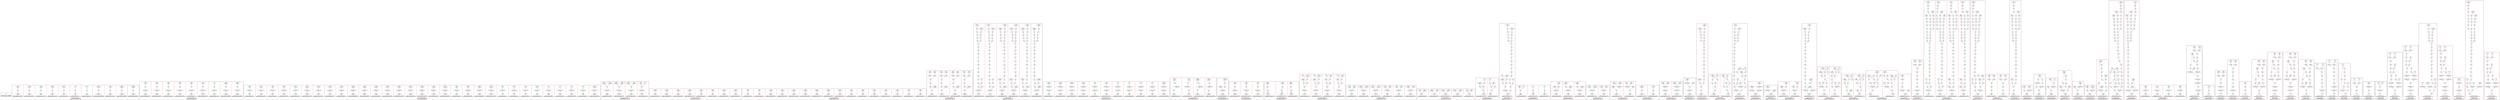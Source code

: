 strict digraph {
rankdir=BT
subgraph {
Stats [shape=plaintext]
cluster=true
label="Total loads executed: 10361602495\nTotal stores executed: 524915052"
}
subgraph {
subgraph {
{
rank=min
"0_0_290" [label="Load\n304948660"]
}
"0_0_288" [label="Phi"]
"0_0_290" -> "0_0_288"
"0_0_278" [label="Load\n30494866"]
"0_0_288" -> "0_0_278"
cluster=true
label="Dynamic executions: 304948660\nCaptured memory operations: 3.0%"
}
subgraph {
"0_1_386" [label="Phi"]
"0_1_376" [label="Load\n30494866"]
"0_1_386" -> "0_1_376"
{
rank=min
"0_1_388" [label="Load\n304948660"]
}
"0_1_388" -> "0_1_386"
cluster=true
label="Dynamic executions: 304948660\nCaptured memory operations: 3.0%"
color=red
}
subgraph {
{
rank=min
"0_4_1070" [label="Load\n13673453"]
}
"0_4_1069" [label="Phi"]
"0_4_1070" -> "0_4_1069"
"0_4_1063" [label="Load\n107614"]
"0_4_1069" -> "0_4_1063"
cluster=true
label="Dynamic executions: 13673453\nCaptured memory operations: 0.1%"
color=red
}
subgraph {
{
rank=min
"0_5_1079" [label="Load\n6948554249"]
}
"0_5_1078" [label="Phi"]
"0_5_1079" -> "0_5_1078"
"0_5_1072" [label="Load\n13673453"]
"0_5_1078" -> "0_5_1072"
cluster=true
label="Dynamic executions: 6948554249\nCaptured memory operations: 63.9%"
color=red
}
subgraph {
{
rank=min
"0_6_1313" [label="Load\n107614"]
}
"0_6_1312" [label="Phi"]
"0_6_1313" -> "0_6_1312"
"0_6_1307" [label="Load\n1"]
"0_6_1312" -> "0_6_1307"
cluster=true
label="Dynamic executions: 107614\nCaptured memory operations: 0.0%"
color=red
}
subgraph {
{
rank=min
"0_7_1340" [label="Load\n72271"]
}
"0_7_1312" [label="Phi"]
"0_7_1340" -> "0_7_1312"
"0_7_1307" [label="Load\n1"]
"0_7_1312" -> "0_7_1307"
cluster=true
label="Dynamic executions: 72271\nCaptured memory operations: 0.0%"
color=red
}
subgraph {
"0_8_1698" [label="Phi"]
"0_8_1583" [label="Load\n107614"]
"0_8_1698" -> "0_8_1583"
{
rank=min
"0_8_1701" [label="Load\n131071"]
}
"0_8_1701" -> "0_8_1698"
cluster=true
label="Dynamic executions: 131071\nCaptured memory operations: 0.0%"
color=red
}
subgraph {
{
rank=min
"0_9_1740" [label="Load\n1076140"]
}
"0_9_1738" [label="Phi"]
"0_9_1740" -> "0_9_1738"
"0_9_1727" [label="Load\n107614"]
"0_9_1738" -> "0_9_1727"
cluster=true
label="Dynamic executions: 1076140\nCaptured memory operations: 0.0%"
color=red
}
subgraph {
{
rank=min
"0_10_2075" [label="Load\n1310560"]
}
"0_10_2073" [label="Phi"]
"0_10_2075" -> "0_10_2073"
"0_10_2062" [label="Load\n131056"]
"0_10_2073" -> "0_10_2062"
cluster=true
label="Dynamic executions: 1310560\nCaptured memory operations: 0.0%"
color=red
}
subgraph {
"0_11_2374" [label="Phi"]
"0_11_2344" [label="Load\n471845"]
"0_11_2374" -> "0_11_2344"
{
rank=min
"0_11_2375" [label="Load\n19559459"]
}
"0_11_2375" -> "0_11_2374"
cluster=true
label="Dynamic executions: 19559459\nCaptured memory operations: 0.1%"
color=red
}
subgraph {
{
rank=min
"0_14_3291" [label="Load\n13648443"]
}
"0_14_3290" [label="Phi"]
"0_14_3291" -> "0_14_3290"
"0_14_3283" [label="Load\n105630"]
"0_14_3290" -> "0_14_3283"
cluster=true
label="Dynamic executions: 13648443\nCaptured memory operations: 0.1%"
color=red
}
cluster=true
label="Static occurrences: 15\nDynamic executions: 7608030601\nCaptured memory operations: 70.5%"
}
subgraph {
subgraph {
{
rank=min
"1_0_300" [label="Load\n304948660"]
}
"1_0_299" [label="GetElementPtr"]
"1_0_300" -> "1_0_299"
"1_0_288" [label="Phi"]
"1_0_299" -> "1_0_288"
"1_0_278" [label="Load\n30494866"]
"1_0_288" -> "1_0_278"
cluster=true
label="Dynamic executions: 304948660\nCaptured memory operations: 3.0%"
color=red
}
subgraph {
"1_1_386" [label="Phi"]
"1_1_376" [label="Load\n30494866"]
"1_1_386" -> "1_1_376"
"1_1_397" [label="GetElementPtr"]
"1_1_397" -> "1_1_386"
{
rank=min
"1_1_398" [label="Load\n304948660"]
}
"1_1_398" -> "1_1_397"
cluster=true
label="Dynamic executions: 304948660\nCaptured memory operations: 3.0%"
color=red
}
subgraph {
{
rank=min
"1_4_1315" [label="Load\n107614"]
}
"1_4_1314" [label="GetElementPtr"]
"1_4_1315" -> "1_4_1314"
"1_4_1312" [label="Phi"]
"1_4_1314" -> "1_4_1312"
"1_4_1307" [label="Load\n1"]
"1_4_1312" -> "1_4_1307"
cluster=true
label="Dynamic executions: 107614\nCaptured memory operations: 0.0%"
color=red
}
subgraph {
"1_5_1318" [label="Phi"]
"1_5_1313" [label="Load\n107614"]
"1_5_1318" -> "1_5_1313"
{
rank=min
"1_5_1320" [label="Load\n13673453"]
}
"1_5_1319" [label="GetElementPtr"]
"1_5_1320" -> "1_5_1319"
"1_5_1319" -> "1_5_1318"
cluster=true
label="Dynamic executions: 13673453\nCaptured memory operations: 0.1%"
color=red
}
subgraph {
"1_7_1698" [label="Phi"]
"1_7_1583" [label="Load\n107614"]
"1_7_1698" -> "1_7_1583"
"1_7_1704" [label="GetElementPtr"]
"1_7_1704" -> "1_7_1698"
{
rank=min
"1_7_1705" [label="Load\n131071"]
}
"1_7_1705" -> "1_7_1704"
cluster=true
label="Dynamic executions: 131071\nCaptured memory operations: 0.0%"
color=red
}
subgraph {
{
rank=min
"1_8_1750" [label="Load\n1076140"]
}
"1_8_1749" [label="GetElementPtr"]
"1_8_1750" -> "1_8_1749"
"1_8_1738" [label="Phi"]
"1_8_1727" [label="Load\n107614"]
"1_8_1738" -> "1_8_1727"
"1_8_1749" -> "1_8_1738"
cluster=true
label="Dynamic executions: 1076140\nCaptured memory operations: 0.0%"
color=red
}
subgraph {
"1_9_2084" [label="GetElementPtr"]
"1_9_2073" [label="Phi"]
"1_9_2084" -> "1_9_2073"
"1_9_2062" [label="Load\n131056"]
"1_9_2073" -> "1_9_2062"
{
rank=min
"1_9_2085" [label="Load\n1310560"]
}
"1_9_2085" -> "1_9_2084"
cluster=true
label="Dynamic executions: 1310560\nCaptured memory operations: 0.0%"
color=red
}
subgraph {
{
rank=min
"1_10_2379" [label="Load\n19559459"]
}
"1_10_2378" [label="GetElementPtr"]
"1_10_2379" -> "1_10_2378"
"1_10_2374" [label="Phi"]
"1_10_2344" [label="Load\n471845"]
"1_10_2374" -> "1_10_2344"
"1_10_2378" -> "1_10_2374"
cluster=true
label="Dynamic executions: 19559459\nCaptured memory operations: 0.1%"
color=red
}
subgraph {
{
rank=min
"1_11_2408" [label="Load\n19559459"]
}
"1_11_2407" [label="GetElementPtr"]
"1_11_2408" -> "1_11_2407"
"1_11_2406" [label="Phi"]
"1_11_2407" -> "1_11_2406"
"1_11_2344" [label="Load\n471845"]
"1_11_2406" -> "1_11_2344"
cluster=true
label="Dynamic executions: 19559459\nCaptured memory operations: 0.1%"
color=red
}
cluster=true
label="Static occurrences: 12\nDynamic executions: 665315096\nCaptured memory operations: 6.6%"
}
subgraph {
subgraph {
"2_10_270" [label="GetElementPtr"]
"2_10_269" [label="Load\n30494867"]
"2_10_270" -> "2_10_269"
{
rank=min
"2_10_271" [label="Load\n30494867"]
}
"2_10_271" -> "2_10_270"
cluster=true
label="Dynamic executions: 30494867\nCaptured memory operations: 0.5%"
color=red
}
subgraph {
{
rank=min
"2_15_657" [label="Load\n26903"]
}
"2_15_641" [label="GetElementPtr"]
"2_15_657" -> "2_15_641"
"2_15_624" [label="Load\n1"]
"2_15_641" -> "2_15_624"
cluster=true
label="Dynamic executions: 26903\nCaptured memory operations: 0.0%"
color=red
}
subgraph {
"2_16_642" [label="GetElementPtr"]
"2_16_624" [label="Load\n1"]
"2_16_642" -> "2_16_624"
{
rank=min
"2_16_658" [label="Load\n26903"]
}
"2_16_658" -> "2_16_642"
cluster=true
label="Dynamic executions: 26903\nCaptured memory operations: 0.0%"
color=red
}
subgraph {
{
rank=min
"2_17_661" [label="Load\n26903"]
}
"2_17_643" [label="GetElementPtr"]
"2_17_661" -> "2_17_643"
"2_17_624" [label="Load\n1"]
"2_17_643" -> "2_17_624"
cluster=true
label="Dynamic executions: 26903\nCaptured memory operations: 0.0%"
color=red
}
subgraph {
"2_18_644" [label="GetElementPtr"]
"2_18_624" [label="Load\n1"]
"2_18_644" -> "2_18_624"
{
rank=min
"2_18_662" [label="Load\n26903"]
}
"2_18_662" -> "2_18_644"
cluster=true
label="Dynamic executions: 26903\nCaptured memory operations: 0.0%"
color=red
}
subgraph {
{
rank=min
"2_40_1063" [label="Load\n107614"]
}
"2_40_1062" [label="GetElementPtr"]
"2_40_1063" -> "2_40_1062"
"2_40_1061" [label="Load\n107614"]
"2_40_1062" -> "2_40_1061"
cluster=true
label="Dynamic executions: 107614\nCaptured memory operations: 0.0%"
color=red
}
subgraph {
"2_41_1102" [label="GetElementPtr"]
"2_41_1101" [label="Load\n100"]
"2_41_1102" -> "2_41_1101"
{
rank=min
"2_41_1103" [label="Load\n100"]
}
"2_41_1103" -> "2_41_1102"
cluster=true
label="Dynamic executions: 100\nCaptured memory operations: 0.0%"
color=red
}
subgraph {
{
rank=min
"2_42_1112" [label="Load\n100"]
}
"2_42_1111" [label="GetElementPtr"]
"2_42_1112" -> "2_42_1111"
"2_42_1106" [label="Load\n100"]
"2_42_1111" -> "2_42_1106"
cluster=true
label="Dynamic executions: 100\nCaptured memory operations: 0.0%"
color=red
}
subgraph {
"2_43_1115" [label="GetElementPtr"]
"2_43_1106" [label="Load\n100"]
"2_43_1115" -> "2_43_1106"
{
rank=min
"2_43_1116" [label="Load\n100"]
}
"2_43_1116" -> "2_43_1115"
cluster=true
label="Dynamic executions: 100\nCaptured memory operations: 0.0%"
color=red
}
subgraph {
"2_53_1327" [label="GetElementPtr"]
"2_53_1320" [label="Load\n13673453"]
"2_53_1327" -> "2_53_1320"
{
rank=min
"2_53_1328" [label="Load\n13673453"]
}
"2_53_1328" -> "2_53_1327"
cluster=true
label="Dynamic executions: 13673453\nCaptured memory operations: 0.2%"
color=red
}
subgraph {
{
rank=min
"2_58_1515" [label="Load\n20840974"]
}
"2_58_1514" [label="GetElementPtr"]
"2_58_1515" -> "2_58_1514"
"2_58_1511" [label="Load\n20840978"]
"2_58_1514" -> "2_58_1511"
cluster=true
label="Dynamic executions: 20840974\nCaptured memory operations: 0.3%"
color=red
}
subgraph {
{
rank=min
"2_60_1861" [label="Load\n53163"]
}
"2_60_1860" [label="GetElementPtr"]
"2_60_1861" -> "2_60_1860"
"2_60_1857" [label="Load\n53164"]
"2_60_1860" -> "2_60_1857"
cluster=true
label="Dynamic executions: 53163\nCaptured memory operations: 0.0%"
color=red
}
subgraph {
{
rank=min
"2_61_2135" [label="Load\n131043"]
}
"2_61_2134" [label="GetElementPtr"]
"2_61_2135" -> "2_61_2134"
"2_61_2130" [label="Load\n131056"]
"2_61_2134" -> "2_61_2130"
cluster=true
label="Dynamic executions: 131043\nCaptured memory operations: 0.0%"
color=red
}
subgraph {
{
rank=min
"2_63_2215" [label="Load\n23740409"]
}
"2_63_2214" [label="GetElementPtr"]
"2_63_2215" -> "2_63_2214"
"2_63_2211" [label="Load\n23740409"]
"2_63_2214" -> "2_63_2211"
cluster=true
label="Dynamic executions: 23740409\nCaptured memory operations: 0.4%"
color=red
}
subgraph {
{
rank=min
"2_64_2218" [label="Load\n23740409"]
}
"2_64_2217" [label="GetElementPtr"]
"2_64_2218" -> "2_64_2217"
"2_64_2211" [label="Load\n23740409"]
"2_64_2217" -> "2_64_2211"
cluster=true
label="Dynamic executions: 23740409\nCaptured memory operations: 0.4%"
color=red
}
subgraph {
"2_65_2222" [label="GetElementPtr"]
"2_65_2211" [label="Load\n23740409"]
"2_65_2222" -> "2_65_2211"
{
rank=min
"2_65_2223" [label="Load\n11968229"]
}
"2_65_2223" -> "2_65_2222"
cluster=true
label="Dynamic executions: 11968229\nCaptured memory operations: 0.3%"
color=red
}
subgraph {
{
rank=min
"2_66_2235" [label="Load\n16075990"]
}
"2_66_2234" [label="GetElementPtr"]
"2_66_2235" -> "2_66_2234"
"2_66_2231" [label="Load\n16075997"]
"2_66_2234" -> "2_66_2231"
cluster=true
label="Dynamic executions: 16075990\nCaptured memory operations: 0.2%"
color=red
}
subgraph {
{
rank=min
"2_67_2239" [label="Load\n16075990"]
}
"2_67_2238" [label="GetElementPtr"]
"2_67_2239" -> "2_67_2238"
"2_67_2231" [label="Load\n16075997"]
"2_67_2238" -> "2_67_2231"
cluster=true
label="Dynamic executions: 16075990\nCaptured memory operations: 0.2%"
color=red
}
subgraph {
{
rank=min
"2_68_2242" [label="Load\n16075990"]
}
"2_68_2241" [label="GetElementPtr"]
"2_68_2242" -> "2_68_2241"
"2_68_2231" [label="Load\n16075997"]
"2_68_2241" -> "2_68_2231"
cluster=true
label="Dynamic executions: 16075990\nCaptured memory operations: 0.2%"
color=red
}
subgraph {
{
rank=min
"2_71_2484" [label="Load\n6918996"]
}
"2_71_2483" [label="GetElementPtr"]
"2_71_2484" -> "2_71_2483"
"2_71_2480" [label="Load\n6918996"]
"2_71_2483" -> "2_71_2480"
cluster=true
label="Dynamic executions: 6918996\nCaptured memory operations: 0.1%"
color=red
}
subgraph {
"2_72_2486" [label="GetElementPtr"]
"2_72_2480" [label="Load\n6918996"]
"2_72_2486" -> "2_72_2480"
{
rank=min
"2_72_2487" [label="Load\n6918996"]
}
"2_72_2487" -> "2_72_2486"
cluster=true
label="Dynamic executions: 6918996\nCaptured memory operations: 0.1%"
color=red
}
subgraph {
{
rank=min
"2_73_2492" [label="Load\n6918996"]
}
"2_73_2491" [label="GetElementPtr"]
"2_73_2492" -> "2_73_2491"
"2_73_2480" [label="Load\n6918996"]
"2_73_2491" -> "2_73_2480"
cluster=true
label="Dynamic executions: 6918996\nCaptured memory operations: 0.1%"
color=red
}
subgraph {
"2_74_2503" [label="GetElementPtr"]
"2_74_2500" [label="Load\n9767104"]
"2_74_2503" -> "2_74_2500"
{
rank=min
"2_74_2504" [label="Load\n9767097"]
}
"2_74_2504" -> "2_74_2503"
cluster=true
label="Dynamic executions: 9767097\nCaptured memory operations: 0.1%"
color=red
}
subgraph {
"2_75_2507" [label="GetElementPtr"]
"2_75_2500" [label="Load\n9767104"]
"2_75_2507" -> "2_75_2500"
{
rank=min
"2_75_2508" [label="Load\n9767097"]
}
"2_75_2508" -> "2_75_2507"
cluster=true
label="Dynamic executions: 9767097\nCaptured memory operations: 0.1%"
color=red
}
subgraph {
"2_76_2510" [label="GetElementPtr"]
"2_76_2500" [label="Load\n9767104"]
"2_76_2510" -> "2_76_2500"
{
rank=min
"2_76_2511" [label="Load\n9767097"]
}
"2_76_2511" -> "2_76_2510"
cluster=true
label="Dynamic executions: 9767097\nCaptured memory operations: 0.1%"
color=red
}
subgraph {
{
rank=min
"2_77_2542" [label="Load\n6754458"]
}
"2_77_2541" [label="GetElementPtr"]
"2_77_2542" -> "2_77_2541"
"2_77_2538" [label="Load\n6754459"]
"2_77_2541" -> "2_77_2538"
cluster=true
label="Dynamic executions: 6754458\nCaptured memory operations: 0.1%"
color=red
}
subgraph {
{
rank=min
"2_78_2769" [label="Load\n16777180"]
}
"2_78_2768" [label="GetElementPtr"]
"2_78_2769" -> "2_78_2768"
"2_78_2764" [label="Load\n16777200"]
"2_78_2768" -> "2_78_2764"
cluster=true
label="Dynamic executions: 16777180\nCaptured memory operations: 0.3%"
color=red
}
subgraph {
{
rank=min
"2_88_3146" [label="Load\n107614"]
}
"2_88_3145" [label="GetElementPtr"]
"2_88_3146" -> "2_88_3145"
"2_88_3144" [label="Load\n107614"]
"2_88_3145" -> "2_88_3144"
cluster=true
label="Dynamic executions: 107614\nCaptured memory operations: 0.0%"
color=red
}
subgraph {
{
rank=min
"2_91_3274" [label="Load\n1650"]
}
"2_91_3272" [label="GetElementPtr"]
"2_91_3274" -> "2_91_3272"
"2_91_3271" [label="Load\n1650"]
"2_91_3272" -> "2_91_3271"
cluster=true
label="Dynamic executions: 1650\nCaptured memory operations: 0.0%"
color=red
}
subgraph {
{
rank=min
"2_92_3309" [label="Load\n105629"]
}
"2_92_3288" [label="GetElementPtr"]
"2_92_3309" -> "2_92_3288"
"2_92_3262" [label="Load\n105630"]
"2_92_3288" -> "2_92_3262"
cluster=true
label="Dynamic executions: 105629\nCaptured memory operations: 0.0%"
color=red
}
subgraph {
{
rank=min
"2_93_3440" [label="Load\n1650"]
}
"2_93_3438" [label="GetElementPtr"]
"2_93_3440" -> "2_93_3438"
"2_93_3437" [label="Load\n1650"]
"2_93_3438" -> "2_93_3437"
cluster=true
label="Dynamic executions: 1650\nCaptured memory operations: 0.0%"
color=red
}
cluster=true
label="Static occurrences: 96\nDynamic executions: 246892529\nCaptured memory operations: 5.5%"
}
subgraph {
subgraph {
{
rank=min
"3_2_1413" [label="Load\n107614"]
}
"3_2_1412" [label="GetElementPtr"]
"3_2_1413" -> "3_2_1412"
"3_2_1410" [label="Phi"]
"3_2_1411" [label="Load\n107614"]
"3_2_1410" -> "3_2_1411"
"3_2_1412" -> "3_2_1410"
"3_2_1407" [label="Load\n1"]
"3_2_1410" -> "3_2_1407"
cluster=true
label="Dynamic executions: 107614\nCaptured memory operations: 0.0%"
color=red
}
subgraph {
"3_5_1495" [label="Phi"]
"3_5_1464" [label="Load\n60991028"]
"3_5_1495" -> "3_5_1464"
"3_5_1511" [label="Load\n20840978"]
"3_5_1495" -> "3_5_1511"
"3_5_1496" [label="GetElementPtr"]
"3_5_1496" -> "3_5_1495"
{
rank=min
"3_5_1497" [label="Load\n81832002"]
}
"3_5_1497" -> "3_5_1496"
cluster=true
label="Dynamic executions: 81832002\nCaptured memory operations: 1.5%"
color=red
}
subgraph {
"3_6_1495" [label="Phi"]
"3_6_1464" [label="Load\n60991028"]
"3_6_1495" -> "3_6_1464"
"3_6_1500" [label="GetElementPtr"]
"3_6_1500" -> "3_6_1495"
"3_6_1511" [label="Load\n20840978"]
"3_6_1495" -> "3_6_1511"
{
rank=min
"3_6_1501" [label="Load\n81832002"]
}
"3_6_1501" -> "3_6_1500"
cluster=true
label="Dynamic executions: 81832002\nCaptured memory operations: 1.5%"
color=red
}
subgraph {
"3_7_1495" [label="Phi"]
"3_7_1464" [label="Load\n60991028"]
"3_7_1495" -> "3_7_1464"
{
rank=min
"3_7_1506" [label="Load\n20949882"]
}
"3_7_1505" [label="GetElementPtr"]
"3_7_1506" -> "3_7_1505"
"3_7_1511" [label="Load\n20840978"]
"3_7_1495" -> "3_7_1511"
"3_7_1505" -> "3_7_1495"
cluster=true
label="Dynamic executions: 20949882\nCaptured memory operations: 0.9%"
color=red
}
cluster=true
label="Static occurrences: 8\nDynamic executions: 184721500\nCaptured memory operations: 4.5%"
}
subgraph {
subgraph {
{
rank=min
"4_14_1323" [label="Load\n13673453"]
}
"4_14_1320" [label="Load\n13673453"]
"4_14_1323" -> "4_14_1320"
cluster=true
label="Dynamic executions: 13673453\nCaptured memory operations: 0.2%"
color=red
}
subgraph {
{
rank=min
"4_16_1464" [label="Load\n60991028"]
}
"4_16_1461" [label="Load\n61097346"]
"4_16_1464" -> "4_16_1461"
cluster=true
label="Dynamic executions: 60991028\nCaptured memory operations: 1.1%"
color=red
}
subgraph {
{
rank=min
"4_19_1870" [label="Load\n54450"]
}
"4_19_1853" [label="Load\n107614"]
"4_19_1870" -> "4_19_1853"
cluster=true
label="Dynamic executions: 54450\nCaptured memory operations: 0.0%"
color=red
}
subgraph {
{
rank=min
"4_20_2157" [label="Load\n27782"]
}
"4_20_2151" [label="Load\n131056"]
"4_20_2157" -> "4_20_2151"
cluster=true
label="Dynamic executions: 27782\nCaptured memory operations: 0.0%"
color=red
}
subgraph {
{
rank=min
"4_21_2211" [label="Load\n23740409"]
}
"4_21_2208" [label="Load\n30494865"]
"4_21_2211" -> "4_21_2208"
cluster=true
label="Dynamic executions: 23740409\nCaptured memory operations: 0.4%"
color=red
}
subgraph {
{
rank=min
"4_25_2480" [label="Load\n6918996"]
}
"4_25_2477" [label="Load\n13673452"]
"4_25_2480" -> "4_25_2477"
cluster=true
label="Dynamic executions: 6918996\nCaptured memory operations: 0.1%"
color=red
}
subgraph {
{
rank=min
"4_26_2551" [label="Load\n6918994"]
}
"4_26_2534" [label="Load\n13673453"]
"4_26_2551" -> "4_26_2534"
cluster=true
label="Dynamic executions: 6918994\nCaptured memory operations: 0.1%"
color=red
}
subgraph {
{
rank=min
"4_27_2791" [label="Load\n3575536"]
}
"4_27_2785" [label="Load\n16777200"]
"4_27_2791" -> "4_27_2785"
cluster=true
label="Dynamic executions: 3575536\nCaptured memory operations: 0.1%"
color=red
}
cluster=true
label="Static occurrences: 39\nDynamic executions: 115900650\nCaptured memory operations: 2.8%"
}
subgraph {
subgraph {
{
rank=min
"5_9_1702" [label="Store\n131071"]
}
"5_9_1701" [label="Load\n131071"]
"5_9_1702" -> "5_9_1701"
cluster=true
label="Dynamic executions: 131071\nCaptured memory operations: 0.0%"
color=red
}
subgraph {
{
rank=min
"5_10_1706" [label="Store\n131071"]
}
"5_10_1705" [label="Load\n131071"]
"5_10_1706" -> "5_10_1705"
cluster=true
label="Dynamic executions: 131071\nCaptured memory operations: 0.0%"
color=red
}
subgraph {
{
rank=min
"5_11_1806" [label="Store\n107614"]
}
"5_11_1804" [label="Load\n107614"]
"5_11_1806" -> "5_11_1804"
cluster=true
label="Dynamic executions: 107614\nCaptured memory operations: 0.0%"
color=red
}
subgraph {
{
rank=min
"5_12_1812" [label="Store\n107614"]
}
"5_12_1811" [label="Load\n107614"]
"5_12_1812" -> "5_12_1811"
cluster=true
label="Dynamic executions: 107614\nCaptured memory operations: 0.0%"
color=red
}
subgraph {
{
rank=min
"5_14_1828" [label="Store\n107614"]
}
"5_14_1826" [label="Load\n107614"]
"5_14_1828" -> "5_14_1826"
cluster=true
label="Dynamic executions: 107614\nCaptured memory operations: 0.0%"
color=red
}
subgraph {
{
rank=min
"5_15_1868" [label="Store\n53164"]
}
"5_15_1867" [label="Load\n53164"]
"5_15_1868" -> "5_15_1867"
cluster=true
label="Dynamic executions: 53164\nCaptured memory operations: 0.0%"
color=red
}
subgraph {
{
rank=min
"5_16_1871" [label="Store\n54450"]
}
"5_16_1870" [label="Load\n54450"]
"5_16_1871" -> "5_16_1870"
cluster=true
label="Dynamic executions: 54450\nCaptured memory operations: 0.0%"
color=red
}
subgraph {
{
rank=min
"5_17_2262" [label="Store\n13673453"]
}
"5_17_2260" [label="Load\n13673453"]
"5_17_2262" -> "5_17_2260"
cluster=true
label="Dynamic executions: 13673453\nCaptured memory operations: 0.2%"
color=red
}
subgraph {
{
rank=min
"5_20_2284" [label="Store\n13673453"]
}
"5_20_2282" [label="Load\n13673453"]
"5_20_2284" -> "5_20_2282"
cluster=true
label="Dynamic executions: 13673453\nCaptured memory operations: 0.2%"
color=red
}
subgraph {
{
rank=min
"5_21_2334" [label="Store\n13673453"]
}
"5_21_2329" [label="Load\n13673453"]
"5_21_2334" -> "5_21_2329"
cluster=true
label="Dynamic executions: 13673453\nCaptured memory operations: 0.2%"
color=red
}
subgraph {
{
rank=min
"5_22_2376" [label="Store\n19559459"]
}
"5_22_2375" [label="Load\n19559459"]
"5_22_2376" -> "5_22_2375"
cluster=true
label="Dynamic executions: 19559459\nCaptured memory operations: 0.3%"
color=red
}
subgraph {
{
rank=min
"5_23_2380" [label="Store\n19559459"]
}
"5_23_2379" [label="Load\n19559459"]
"5_23_2380" -> "5_23_2379"
cluster=true
label="Dynamic executions: 19559459\nCaptured memory operations: 0.3%"
color=red
}
subgraph {
{
rank=min
"5_26_2549" [label="Store\n6754459"]
}
"5_26_2548" [label="Load\n6754459"]
"5_26_2549" -> "5_26_2548"
cluster=true
label="Dynamic executions: 6754459\nCaptured memory operations: 0.1%"
color=red
}
subgraph {
{
rank=min
"5_27_2552" [label="Store\n6918994"]
}
"5_27_2551" [label="Load\n6918994"]
"5_27_2552" -> "5_27_2551"
cluster=true
label="Dynamic executions: 6918994\nCaptured memory operations: 0.1%"
color=red
}
subgraph {
{
rank=min
"5_43_3275" [label="Store\n1650"]
}
"5_43_3274" [label="Load\n1650"]
"5_43_3275" -> "5_43_3274"
cluster=true
label="Dynamic executions: 1650\nCaptured memory operations: 0.0%"
color=red
}
subgraph {
{
rank=min
"5_46_3441" [label="Store\n1650"]
}
"5_46_3440" [label="Load\n1650"]
"5_46_3441" -> "5_46_3440"
cluster=true
label="Dynamic executions: 1650\nCaptured memory operations: 0.0%"
color=red
}
cluster=true
label="Static occurrences: 51\nDynamic executions: 94508663\nCaptured memory operations: 1.7%"
}
subgraph {
subgraph {
{
rank=min
"6_0_473" [label="Store\n30494866"]
}
"6_0_375" [label="Phi"]
"6_0_473" -> "6_0_375"
"6_0_360" [label="PtrToInt"]
"6_0_357" [label="Load\n42733"]
"6_0_360" -> "6_0_357"
"6_0_363" [label="Add"]
"6_0_375" -> "6_0_363"
"6_0_361" [label="Sub"]
"6_0_361" -> "6_0_360"
"6_0_359" [label="PtrToInt"]
"6_0_361" -> "6_0_359"
"6_0_356" [label="Load\n42733"]
"6_0_359" -> "6_0_356"
"6_0_362" [label="SDiv"]
"6_0_363" -> "6_0_362"
"6_0_362" -> "6_0_361"
"6_0_373" [label="Load\n30452133"]
"6_0_375" -> "6_0_373"
cluster=true
label="Dynamic executions: 30494866\nCaptured memory operations: 0.5%"
}
subgraph {
{
rank=min
"6_1_474" [label="Store\n30494866"]
}
"6_1_471" [label="Phi"]
"6_1_474" -> "6_1_471"
"6_1_461" [label="Add"]
"6_1_471" -> "6_1_461"
"6_1_459" [label="Sub"]
"6_1_458" [label="PtrToInt"]
"6_1_459" -> "6_1_458"
"6_1_460" [label="SDiv"]
"6_1_461" -> "6_1_460"
"6_1_460" -> "6_1_459"
"6_1_457" [label="PtrToInt"]
"6_1_459" -> "6_1_457"
"6_1_454" [label="Load\n64881"]
"6_1_457" -> "6_1_454"
"6_1_469" [label="Load\n30429985"]
"6_1_471" -> "6_1_469"
"6_1_455" [label="Load\n64881"]
"6_1_458" -> "6_1_455"
cluster=true
label="Dynamic executions: 30494866\nCaptured memory operations: 0.5%"
color=red
}
subgraph {
"6_2_360" [label="PtrToInt"]
"6_2_357" [label="Load\n42733"]
"6_2_360" -> "6_2_357"
"6_2_375" [label="Phi"]
"6_2_363" [label="Add"]
"6_2_375" -> "6_2_363"
{
rank=min
"6_2_521" [label="Store\n13673453"]
}
"6_2_521" -> "6_2_375"
"6_2_361" [label="Sub"]
"6_2_359" [label="PtrToInt"]
"6_2_361" -> "6_2_359"
"6_2_356" [label="Load\n42733"]
"6_2_359" -> "6_2_356"
"6_2_361" -> "6_2_360"
"6_2_362" [label="SDiv"]
"6_2_363" -> "6_2_362"
"6_2_362" -> "6_2_361"
"6_2_373" [label="Load\n30452133"]
"6_2_375" -> "6_2_373"
cluster=true
label="Dynamic executions: 13673453\nCaptured memory operations: 0.4%"
color=red
}
subgraph {
"6_3_459" [label="Sub"]
"6_3_458" [label="PtrToInt"]
"6_3_459" -> "6_3_458"
"6_3_471" [label="Phi"]
"6_3_461" [label="Add"]
"6_3_471" -> "6_3_461"
"6_3_460" [label="SDiv"]
"6_3_461" -> "6_3_460"
"6_3_460" -> "6_3_459"
"6_3_457" [label="PtrToInt"]
"6_3_459" -> "6_3_457"
"6_3_454" [label="Load\n64881"]
"6_3_457" -> "6_3_454"
{
rank=min
"6_3_522" [label="Store\n13673453"]
}
"6_3_522" -> "6_3_471"
"6_3_469" [label="Load\n30429985"]
"6_3_471" -> "6_3_469"
"6_3_455" [label="Load\n64881"]
"6_3_458" -> "6_3_455"
cluster=true
label="Dynamic executions: 13673453\nCaptured memory operations: 0.4%"
color=red
}
cluster=true
label="Static occurrences: 4\nDynamic executions: 88336638\nCaptured memory operations: 1.9%"
}
subgraph {
subgraph {
"7_0_2182" [label="Mul"]
"7_0_2181" [label="Xor"]
"7_0_2182" -> "7_0_2181"
"7_0_2172" [label="Xor"]
"7_0_2171" [label="LShr"]
"7_0_2172" -> "7_0_2171"
"7_0_2170" [label="Mul"]
"7_0_2171" -> "7_0_2170"
"7_0_2169" [label="Load\n30494866"]
"7_0_2170" -> "7_0_2169"
"7_0_2191" [label="Xor"]
"7_0_2190" [label="LShr"]
"7_0_2191" -> "7_0_2190"
"7_0_2192" [label="Mul"]
"7_0_2192" -> "7_0_2191"
"7_0_2188" [label="Xor"]
"7_0_2187" [label="LShr"]
"7_0_2188" -> "7_0_2187"
"7_0_2183" [label="Add"]
"7_0_2183" -> "7_0_2182"
"7_0_2186" [label="Mul"]
"7_0_2187" -> "7_0_2186"
"7_0_2178" [label="LShr"]
"7_0_2177" [label="Mul"]
"7_0_2178" -> "7_0_2177"
"7_0_2189" [label="Mul"]
"7_0_2190" -> "7_0_2189"
"7_0_2173" [label="Mul"]
"7_0_2173" -> "7_0_2172"
"7_0_2180" [label="Mul"]
"7_0_2181" -> "7_0_2180"
"7_0_2185" [label="Xor"]
"7_0_2184" [label="LShr"]
"7_0_2185" -> "7_0_2184"
"7_0_2196" [label="And"]
"7_0_2195" [label="Add"]
"7_0_2196" -> "7_0_2195"
{
rank=min
"7_0_2208" [label="Load\n30494865"]
}
"7_0_2207" [label="GetElementPtr"]
"7_0_2208" -> "7_0_2207"
"7_0_2179" [label="Xor"]
"7_0_2180" -> "7_0_2179"
"7_0_2194" [label="Load\n30494866"]
"7_0_2195" -> "7_0_2194"
"7_0_2202" [label="Load\n30494865"]
"7_0_2207" -> "7_0_2202"
"7_0_2186" -> "7_0_2185"
"7_0_2179" -> "7_0_2178"
"7_0_2174" [label="Add"]
"7_0_2181" -> "7_0_2174"
"7_0_2207" -> "7_0_2196"
"7_0_2189" -> "7_0_2188"
"7_0_2176" [label="Load\n30494866"]
"7_0_2177" -> "7_0_2176"
"7_0_2184" -> "7_0_2183"
"7_0_2196" -> "7_0_2192"
"7_0_2174" -> "7_0_2173"
cluster=true
label="Dynamic executions: 30494865\nCaptured memory operations: 1.4%"
}
subgraph {
{
rank=min
"7_1_2477" [label="Load\n13673452"]
}
"7_1_2476" [label="GetElementPtr"]
"7_1_2477" -> "7_1_2476"
"7_1_2442" [label="Mul"]
"7_1_2441" [label="Xor"]
"7_1_2442" -> "7_1_2441"
"7_1_2453" [label="LShr"]
"7_1_2452" [label="Add"]
"7_1_2453" -> "7_1_2452"
"7_1_2458" [label="Mul"]
"7_1_2457" [label="Xor"]
"7_1_2458" -> "7_1_2457"
"7_1_2456" [label="LShr"]
"7_1_2457" -> "7_1_2456"
"7_1_2455" [label="Mul"]
"7_1_2456" -> "7_1_2455"
"7_1_2450" [label="Xor"]
"7_1_2449" [label="Mul"]
"7_1_2450" -> "7_1_2449"
"7_1_2454" [label="Xor"]
"7_1_2454" -> "7_1_2453"
"7_1_2460" [label="Xor"]
"7_1_2459" [label="LShr"]
"7_1_2460" -> "7_1_2459"
"7_1_2440" [label="LShr"]
"7_1_2441" -> "7_1_2440"
"7_1_2465" [label="And"]
"7_1_2464" [label="Add"]
"7_1_2465" -> "7_1_2464"
"7_1_2439" [label="Mul"]
"7_1_2440" -> "7_1_2439"
"7_1_2451" [label="Mul"]
"7_1_2452" -> "7_1_2451"
"7_1_2455" -> "7_1_2454"
"7_1_2461" [label="Mul"]
"7_1_2461" -> "7_1_2460"
"7_1_2476" -> "7_1_2465"
"7_1_2463" [label="Load\n13673453"]
"7_1_2464" -> "7_1_2463"
"7_1_2443" [label="Add"]
"7_1_2443" -> "7_1_2442"
"7_1_2448" [label="Xor"]
"7_1_2447" [label="LShr"]
"7_1_2448" -> "7_1_2447"
"7_1_2465" -> "7_1_2461"
"7_1_2446" [label="Mul"]
"7_1_2445" [label="Load\n13673453"]
"7_1_2446" -> "7_1_2445"
"7_1_2438" [label="Load\n13673453"]
"7_1_2439" -> "7_1_2438"
"7_1_2471" [label="Load\n13673452"]
"7_1_2476" -> "7_1_2471"
"7_1_2450" -> "7_1_2443"
"7_1_2451" -> "7_1_2450"
"7_1_2447" -> "7_1_2446"
"7_1_2459" -> "7_1_2458"
"7_1_2449" -> "7_1_2448"
cluster=true
label="Dynamic executions: 13673452\nCaptured memory operations: 0.6%"
color=red
}
subgraph {
"7_2_2442" [label="Mul"]
"7_2_2441" [label="Xor"]
"7_2_2442" -> "7_2_2441"
"7_2_2453" [label="LShr"]
"7_2_2452" [label="Add"]
"7_2_2453" -> "7_2_2452"
"7_2_2458" [label="Mul"]
"7_2_2457" [label="Xor"]
"7_2_2458" -> "7_2_2457"
"7_2_2530" [label="GetElementPtr"]
"7_2_2529" [label="And"]
"7_2_2530" -> "7_2_2529"
"7_2_2456" [label="LShr"]
"7_2_2457" -> "7_2_2456"
"7_2_2528" [label="Add"]
"7_2_2521" [label="Load\n13673453"]
"7_2_2528" -> "7_2_2521"
"7_2_2455" [label="Mul"]
"7_2_2456" -> "7_2_2455"
"7_2_2450" [label="Xor"]
"7_2_2449" [label="Mul"]
"7_2_2450" -> "7_2_2449"
"7_2_2454" [label="Xor"]
"7_2_2454" -> "7_2_2453"
"7_2_2529" -> "7_2_2528"
"7_2_2460" [label="Xor"]
"7_2_2459" [label="LShr"]
"7_2_2460" -> "7_2_2459"
"7_2_2440" [label="LShr"]
"7_2_2441" -> "7_2_2440"
{
rank=min
"7_2_2534" [label="Load\n13673453"]
}
"7_2_2534" -> "7_2_2530"
"7_2_2439" [label="Mul"]
"7_2_2440" -> "7_2_2439"
"7_2_2461" [label="Mul"]
"7_2_2529" -> "7_2_2461"
"7_2_2451" [label="Mul"]
"7_2_2452" -> "7_2_2451"
"7_2_2455" -> "7_2_2454"
"7_2_2461" -> "7_2_2460"
"7_2_2443" [label="Add"]
"7_2_2443" -> "7_2_2442"
"7_2_2448" [label="Xor"]
"7_2_2447" [label="LShr"]
"7_2_2448" -> "7_2_2447"
"7_2_2446" [label="Mul"]
"7_2_2445" [label="Load\n13673453"]
"7_2_2446" -> "7_2_2445"
"7_2_2523" [label="Load\n13673453"]
"7_2_2530" -> "7_2_2523"
"7_2_2438" [label="Load\n13673453"]
"7_2_2439" -> "7_2_2438"
"7_2_2450" -> "7_2_2443"
"7_2_2451" -> "7_2_2450"
"7_2_2447" -> "7_2_2446"
"7_2_2459" -> "7_2_2458"
"7_2_2449" -> "7_2_2448"
cluster=true
label="Dynamic executions: 13673453\nCaptured memory operations: 0.6%"
color=red
}
subgraph {
"7_3_2442" [label="Mul"]
"7_3_2441" [label="Xor"]
"7_3_2442" -> "7_3_2441"
"7_3_2453" [label="LShr"]
"7_3_2452" [label="Add"]
"7_3_2453" -> "7_3_2452"
"7_3_2458" [label="Mul"]
"7_3_2457" [label="Xor"]
"7_3_2458" -> "7_3_2457"
"7_3_2530" [label="GetElementPtr"]
"7_3_2529" [label="And"]
"7_3_2530" -> "7_3_2529"
"7_3_2456" [label="LShr"]
"7_3_2457" -> "7_3_2456"
"7_3_2528" [label="Add"]
"7_3_2521" [label="Load\n13673453"]
"7_3_2528" -> "7_3_2521"
"7_3_2455" [label="Mul"]
"7_3_2456" -> "7_3_2455"
"7_3_2450" [label="Xor"]
"7_3_2449" [label="Mul"]
"7_3_2450" -> "7_3_2449"
"7_3_2454" [label="Xor"]
"7_3_2454" -> "7_3_2453"
"7_3_2529" -> "7_3_2528"
"7_3_2460" [label="Xor"]
"7_3_2459" [label="LShr"]
"7_3_2460" -> "7_3_2459"
{
rank=min
"7_3_2553" [label="Load\n6918994"]
}
"7_3_2553" -> "7_3_2530"
"7_3_2440" [label="LShr"]
"7_3_2441" -> "7_3_2440"
"7_3_2439" [label="Mul"]
"7_3_2440" -> "7_3_2439"
"7_3_2461" [label="Mul"]
"7_3_2529" -> "7_3_2461"
"7_3_2451" [label="Mul"]
"7_3_2452" -> "7_3_2451"
"7_3_2455" -> "7_3_2454"
"7_3_2461" -> "7_3_2460"
"7_3_2443" [label="Add"]
"7_3_2443" -> "7_3_2442"
"7_3_2448" [label="Xor"]
"7_3_2447" [label="LShr"]
"7_3_2448" -> "7_3_2447"
"7_3_2446" [label="Mul"]
"7_3_2445" [label="Load\n13673453"]
"7_3_2446" -> "7_3_2445"
"7_3_2523" [label="Load\n13673453"]
"7_3_2530" -> "7_3_2523"
"7_3_2438" [label="Load\n13673453"]
"7_3_2439" -> "7_3_2438"
"7_3_2450" -> "7_3_2443"
"7_3_2451" -> "7_3_2450"
"7_3_2447" -> "7_3_2446"
"7_3_2459" -> "7_3_2458"
"7_3_2449" -> "7_3_2448"
cluster=true
label="Dynamic executions: 6918994\nCaptured memory operations: 0.5%"
color=red
}
subgraph {
"7_4_2755" [label="Xor"]
"7_4_2754" [label="LShr"]
"7_4_2755" -> "7_4_2754"
"7_4_2748" [label="Xor"]
"7_4_2741" [label="Add"]
"7_4_2748" -> "7_4_2741"
"7_4_2749" [label="Mul"]
"7_4_2749" -> "7_4_2748"
"7_4_2744" [label="Mul"]
"7_4_2743" [label="Load\n16777200"]
"7_4_2744" -> "7_4_2743"
"7_4_2739" [label="Xor"]
"7_4_2738" [label="LShr"]
"7_4_2739" -> "7_4_2738"
"7_4_2756" [label="Mul"]
"7_4_2756" -> "7_4_2755"
"7_4_2759" [label="Mul"]
"7_4_2758" [label="Xor"]
"7_4_2759" -> "7_4_2758"
"7_4_2757" [label="LShr"]
"7_4_2758" -> "7_4_2757"
"7_4_2747" [label="Mul"]
"7_4_2748" -> "7_4_2747"
{
rank=min
"7_4_2785" [label="Load\n16777200"]
}
"7_4_2784" [label="GetElementPtr"]
"7_4_2785" -> "7_4_2784"
"7_4_2760" [label="And"]
"7_4_2784" -> "7_4_2760"
"7_4_2737" [label="Mul"]
"7_4_2736" [label="Load\n16777200"]
"7_4_2737" -> "7_4_2736"
"7_4_2731" [label="Add"]
"7_4_2726" [label="Load\n20"]
"7_4_2731" -> "7_4_2726"
"7_4_2760" -> "7_4_2731"
"7_4_2746" [label="Xor"]
"7_4_2747" -> "7_4_2746"
"7_4_2740" [label="Mul"]
"7_4_2741" -> "7_4_2740"
"7_4_2751" [label="LShr"]
"7_4_2750" [label="Add"]
"7_4_2751" -> "7_4_2750"
"7_4_2740" -> "7_4_2739"
"7_4_2720" [label="Load\n20"]
"7_4_2784" -> "7_4_2720"
"7_4_2752" [label="Xor"]
"7_4_2752" -> "7_4_2751"
"7_4_2745" [label="LShr"]
"7_4_2745" -> "7_4_2744"
"7_4_2753" [label="Mul"]
"7_4_2753" -> "7_4_2752"
"7_4_2754" -> "7_4_2753"
"7_4_2738" -> "7_4_2737"
"7_4_2750" -> "7_4_2749"
"7_4_2746" -> "7_4_2745"
"7_4_2760" -> "7_4_2759"
"7_4_2757" -> "7_4_2756"
cluster=true
label="Dynamic executions: 16777200\nCaptured memory operations: 0.4%"
color=red
}
subgraph {
"7_5_2755" [label="Xor"]
"7_5_2754" [label="LShr"]
"7_5_2755" -> "7_5_2754"
"7_5_2748" [label="Xor"]
"7_5_2741" [label="Add"]
"7_5_2748" -> "7_5_2741"
"7_5_2749" [label="Mul"]
"7_5_2749" -> "7_5_2748"
"7_5_2744" [label="Mul"]
"7_5_2743" [label="Load\n16777200"]
"7_5_2744" -> "7_5_2743"
"7_5_2739" [label="Xor"]
"7_5_2738" [label="LShr"]
"7_5_2739" -> "7_5_2738"
{
rank=min
"7_5_2794" [label="Load\n3575536"]
}
"7_5_2784" [label="GetElementPtr"]
"7_5_2794" -> "7_5_2784"
"7_5_2756" [label="Mul"]
"7_5_2756" -> "7_5_2755"
"7_5_2759" [label="Mul"]
"7_5_2758" [label="Xor"]
"7_5_2759" -> "7_5_2758"
"7_5_2757" [label="LShr"]
"7_5_2758" -> "7_5_2757"
"7_5_2747" [label="Mul"]
"7_5_2748" -> "7_5_2747"
"7_5_2760" [label="And"]
"7_5_2784" -> "7_5_2760"
"7_5_2737" [label="Mul"]
"7_5_2736" [label="Load\n16777200"]
"7_5_2737" -> "7_5_2736"
"7_5_2731" [label="Add"]
"7_5_2726" [label="Load\n20"]
"7_5_2731" -> "7_5_2726"
"7_5_2760" -> "7_5_2731"
"7_5_2746" [label="Xor"]
"7_5_2747" -> "7_5_2746"
"7_5_2740" [label="Mul"]
"7_5_2741" -> "7_5_2740"
"7_5_2751" [label="LShr"]
"7_5_2750" [label="Add"]
"7_5_2751" -> "7_5_2750"
"7_5_2740" -> "7_5_2739"
"7_5_2720" [label="Load\n20"]
"7_5_2784" -> "7_5_2720"
"7_5_2752" [label="Xor"]
"7_5_2752" -> "7_5_2751"
"7_5_2745" [label="LShr"]
"7_5_2745" -> "7_5_2744"
"7_5_2753" [label="Mul"]
"7_5_2753" -> "7_5_2752"
"7_5_2754" -> "7_5_2753"
"7_5_2738" -> "7_5_2737"
"7_5_2750" -> "7_5_2749"
"7_5_2746" -> "7_5_2745"
"7_5_2760" -> "7_5_2759"
"7_5_2757" -> "7_5_2756"
cluster=true
label="Dynamic executions: 3575536\nCaptured memory operations: 0.3%"
color=red
}
cluster=true
label="Static occurrences: 6\nDynamic executions: 85113500\nCaptured memory operations: 4.0%"
}
subgraph {
subgraph {
"8_4_272" [label="GetElementPtr"]
"8_4_271" [label="Load\n30494867"]
"8_4_272" -> "8_4_271"
"8_4_273" [label="GetElementPtr"]
"8_4_273" -> "8_4_272"
{
rank=min
"8_4_274" [label="Load\n30494867"]
}
"8_4_274" -> "8_4_273"
cluster=true
label="Dynamic executions: 30494867\nCaptured memory operations: 0.5%"
color=red
}
subgraph {
{
rank=min
"8_6_649" [label="Load\n26903"]
}
"8_6_645" [label="GetElementPtr"]
"8_6_649" -> "8_6_645"
"8_6_641" [label="GetElementPtr"]
"8_6_645" -> "8_6_641"
"8_6_624" [label="Load\n1"]
"8_6_641" -> "8_6_624"
cluster=true
label="Dynamic executions: 26903\nCaptured memory operations: 0.0%"
color=red
}
subgraph {
{
rank=min
"8_7_650" [label="Load\n26903"]
}
"8_7_646" [label="GetElementPtr"]
"8_7_650" -> "8_7_646"
"8_7_642" [label="GetElementPtr"]
"8_7_646" -> "8_7_642"
"8_7_624" [label="Load\n1"]
"8_7_642" -> "8_7_624"
cluster=true
label="Dynamic executions: 26903\nCaptured memory operations: 0.0%"
color=red
}
subgraph {
{
rank=min
"8_8_653" [label="Load\n26903"]
}
"8_8_647" [label="GetElementPtr"]
"8_8_653" -> "8_8_647"
"8_8_643" [label="GetElementPtr"]
"8_8_624" [label="Load\n1"]
"8_8_643" -> "8_8_624"
"8_8_647" -> "8_8_643"
cluster=true
label="Dynamic executions: 26903\nCaptured memory operations: 0.0%"
color=red
}
subgraph {
"8_9_644" [label="GetElementPtr"]
"8_9_624" [label="Load\n1"]
"8_9_644" -> "8_9_624"
"8_9_648" [label="GetElementPtr"]
"8_9_648" -> "8_9_644"
{
rank=min
"8_9_654" [label="Load\n26903"]
}
"8_9_654" -> "8_9_648"
cluster=true
label="Dynamic executions: 26903\nCaptured memory operations: 0.0%"
color=red
}
subgraph {
"8_15_1064" [label="GetElementPtr"]
"8_15_1062" [label="GetElementPtr"]
"8_15_1064" -> "8_15_1062"
{
rank=min
"8_15_1065" [label="Load\n107614"]
}
"8_15_1065" -> "8_15_1064"
"8_15_1061" [label="Load\n107614"]
"8_15_1062" -> "8_15_1061"
cluster=true
label="Dynamic executions: 107614\nCaptured memory operations: 0.0%"
color=red
}
subgraph {
{
rank=min
"8_16_1106" [label="Load\n100"]
}
"8_16_1105" [label="GetElementPtr"]
"8_16_1106" -> "8_16_1105"
"8_16_1104" [label="GetElementPtr"]
"8_16_1103" [label="Load\n100"]
"8_16_1104" -> "8_16_1103"
"8_16_1105" -> "8_16_1104"
cluster=true
label="Dynamic executions: 100\nCaptured memory operations: 0.0%"
color=red
}
subgraph {
"8_19_2252" [label="GetElementPtr"]
"8_19_2251" [label="Load\n13673453"]
"8_19_2252" -> "8_19_2251"
{
rank=min
"8_19_2292" [label="Load\n13673453"]
}
"8_19_2291" [label="GetElementPtr"]
"8_19_2292" -> "8_19_2291"
"8_19_2291" -> "8_19_2252"
cluster=true
label="Dynamic executions: 13673453\nCaptured memory operations: 0.2%"
color=red
}
subgraph {
"8_20_2293" [label="GetElementPtr"]
"8_20_2252" [label="GetElementPtr"]
"8_20_2293" -> "8_20_2252"
{
rank=min
"8_20_2294" [label="Load\n13673453"]
}
"8_20_2294" -> "8_20_2293"
"8_20_2251" [label="Load\n13673453"]
"8_20_2252" -> "8_20_2251"
cluster=true
label="Dynamic executions: 13673453\nCaptured memory operations: 0.2%"
color=red
}
subgraph {
"8_21_2252" [label="GetElementPtr"]
"8_21_2251" [label="Load\n13673453"]
"8_21_2252" -> "8_21_2251"
{
rank=min
"8_21_2303" [label="Load\n13201608"]
}
"8_21_2291" [label="GetElementPtr"]
"8_21_2303" -> "8_21_2291"
"8_21_2291" -> "8_21_2252"
cluster=true
label="Dynamic executions: 13201608\nCaptured memory operations: 0.2%"
color=red
}
subgraph {
{
rank=min
"8_22_2308" [label="Load\n471845"]
}
"8_22_2291" [label="GetElementPtr"]
"8_22_2308" -> "8_22_2291"
"8_22_2252" [label="GetElementPtr"]
"8_22_2251" [label="Load\n13673453"]
"8_22_2252" -> "8_22_2251"
"8_22_2291" -> "8_22_2252"
cluster=true
label="Dynamic executions: 471845\nCaptured memory operations: 0.1%"
color=red
}
cluster=true
label="Static occurrences: 23\nDynamic executions: 71730560\nCaptured memory operations: 1.4%"
}
subgraph {
subgraph {
"9_0_315" [label="Phi"]
"9_0_278" [label="Load\n30494866"]
"9_0_315" -> "9_0_278"
{
rank=min
"9_0_318" [label="Load\n30494866"]
}
"9_0_318" -> "9_0_315"
"9_0_309" [label="GetElementPtr"]
"9_0_315" -> "9_0_309"
"9_0_288" [label="Phi"]
"9_0_288" -> "9_0_278"
"9_0_309" -> "9_0_288"
cluster=true
label="Dynamic executions: 30494866\nCaptured memory operations: 0.5%"
color=red
}
subgraph {
"9_1_386" [label="Phi"]
"9_1_376" [label="Load\n30494866"]
"9_1_386" -> "9_1_376"
{
rank=min
"9_1_416" [label="Load\n30494866"]
}
"9_1_413" [label="Phi"]
"9_1_416" -> "9_1_413"
"9_1_407" [label="GetElementPtr"]
"9_1_407" -> "9_1_386"
"9_1_413" -> "9_1_407"
"9_1_413" -> "9_1_376"
cluster=true
label="Dynamic executions: 30494866\nCaptured memory operations: 0.5%"
color=red
}
subgraph {
"9_4_1759" [label="GetElementPtr"]
"9_4_1738" [label="Phi"]
"9_4_1759" -> "9_4_1738"
"9_4_1765" [label="Phi"]
"9_4_1765" -> "9_4_1759"
"9_4_1727" [label="Load\n107614"]
"9_4_1765" -> "9_4_1727"
"9_4_1738" -> "9_4_1727"
{
rank=min
"9_4_1768" [label="Load\n107614"]
}
"9_4_1768" -> "9_4_1765"
cluster=true
label="Dynamic executions: 107614\nCaptured memory operations: 0.0%"
color=red
}
subgraph {
"9_5_2100" [label="Phi"]
"9_5_2062" [label="Load\n131056"]
"9_5_2100" -> "9_5_2062"
"9_5_2094" [label="GetElementPtr"]
"9_5_2100" -> "9_5_2094"
{
rank=min
"9_5_2103" [label="Load\n131056"]
}
"9_5_2103" -> "9_5_2100"
"9_5_2073" [label="Phi"]
"9_5_2094" -> "9_5_2073"
"9_5_2073" -> "9_5_2062"
cluster=true
label="Dynamic executions: 131056\nCaptured memory operations: 0.0%"
color=red
}
cluster=true
label="Static occurrences: 6\nDynamic executions: 61228404\nCaptured memory operations: 1.1%"
}
subgraph {
subgraph {
"10_0_1460" [label="GetElementPtr"]
"10_0_1455" [label="Load\n61097346"]
"10_0_1460" -> "10_0_1455"
"10_0_1449" [label="And"]
"10_0_1460" -> "10_0_1449"
"10_0_1448" [label="Add"]
"10_0_1447" [label="Load\n61097348"]
"10_0_1448" -> "10_0_1447"
{
rank=min
"10_0_1461" [label="Load\n61097346"]
}
"10_0_1461" -> "10_0_1460"
"10_0_1449" -> "10_0_1448"
cluster=true
label="Dynamic executions: 61097346\nCaptured memory operations: 1.6%"
}
cluster=true
label="Static occurrences: 1\nDynamic executions: 61097346\nCaptured memory operations: 1.6%"
}
subgraph {
subgraph {
{
rank=min
"11_0_1336" [label="Store\n13673453"]
}
"11_0_1319" [label="GetElementPtr"]
"11_0_1336" -> "11_0_1319"
"11_0_1318" [label="Phi"]
"11_0_1313" [label="Load\n107614"]
"11_0_1318" -> "11_0_1313"
"11_0_1319" -> "11_0_1318"
cluster=true
label="Dynamic executions: 13673453\nCaptured memory operations: 0.1%"
color=red
}
subgraph {
"11_2_2374" [label="Phi"]
"11_2_2344" [label="Load\n471845"]
"11_2_2374" -> "11_2_2344"
{
rank=min
"11_2_2381" [label="Store\n19559459"]
}
"11_2_2378" [label="GetElementPtr"]
"11_2_2381" -> "11_2_2378"
"11_2_2378" -> "11_2_2374"
cluster=true
label="Dynamic executions: 19559459\nCaptured memory operations: 0.1%"
color=red
}
subgraph {
"11_3_2407" [label="GetElementPtr"]
"11_3_2406" [label="Phi"]
"11_3_2407" -> "11_3_2406"
"11_3_2344" [label="Load\n471845"]
"11_3_2406" -> "11_3_2344"
{
rank=min
"11_3_2424" [label="Store\n19559459"]
}
"11_3_2424" -> "11_3_2407"
cluster=true
label="Dynamic executions: 19559459\nCaptured memory operations: 0.1%"
color=red
}
cluster=true
label="Static occurrences: 4\nDynamic executions: 52792371\nCaptured memory operations: 0.4%"
}
subgraph {
subgraph {
"12_1_1495" [label="Phi"]
"12_1_1464" [label="Load\n60991028"]
"12_1_1495" -> "12_1_1464"
"12_1_1510" [label="Phi"]
{
rank=min
"12_1_1511" [label="Load\n20840978"]
}
"12_1_1510" -> "12_1_1511"
"12_1_1511" -> "12_1_1510"
"12_1_1495" -> "12_1_1511"
"12_1_1510" -> "12_1_1495"
cluster=true
label="Dynamic executions: 20840978\nCaptured memory operations: 0.7%"
color=red
}
subgraph {
"12_2_2230" [label="Phi"]
{
rank=min
"12_2_2231" [label="Load\n16075997"]
}
"12_2_2230" -> "12_2_2231"
"12_2_2226" [label="Phi"]
"12_2_2230" -> "12_2_2226"
"12_2_2211" [label="Load\n23740409"]
"12_2_2226" -> "12_2_2211"
"12_2_2226" -> "12_2_2231"
"12_2_2231" -> "12_2_2230"
cluster=true
label="Dynamic executions: 16075997\nCaptured memory operations: 0.3%"
color=red
}
subgraph {
"12_3_2495" [label="Phi"]
{
rank=min
"12_3_2500" [label="Load\n9767104"]
}
"12_3_2495" -> "12_3_2500"
"12_3_2499" [label="Phi"]
"12_3_2499" -> "12_3_2495"
"12_3_2500" -> "12_3_2499"
"12_3_2499" -> "12_3_2500"
"12_3_2480" [label="Load\n6918996"]
"12_3_2495" -> "12_3_2480"
cluster=true
label="Dynamic executions: 9767104\nCaptured memory operations: 0.1%"
color=red
}
cluster=true
label="Static occurrences: 4\nDynamic executions: 46684079\nCaptured memory operations: 1.8%"
}
subgraph {
subgraph {
"13_0_2061" [label="GetElementPtr"]
"13_0_2059" [label="Phi"]
"13_0_2061" -> "13_0_2059"
"13_0_2164" [label="Phi"]
"13_0_2059" -> "13_0_2164"
"13_0_2155" [label="Load\n103274"]
"13_0_2164" -> "13_0_2155"
"13_0_2148" [label="Phi"]
"13_0_2145" [label="Load\n0"]
"13_0_2148" -> "13_0_2145"
{
rank=min
"13_0_2062" [label="Load\n131056"]
}
"13_0_2062" -> "13_0_2061"
"13_0_2130" [label="Load\n131056"]
"13_0_2148" -> "13_0_2130"
"13_0_2164" -> "13_0_2148"
"13_0_2054" [label="Load\n13"]
"13_0_2059" -> "13_0_2054"
cluster=true
label="Dynamic executions: 131056\nCaptured memory operations: 0.0%"
color=red
}
subgraph {
{
rank=min
"13_1_2064" [label="Load\n131056"]
}
"13_1_2063" [label="GetElementPtr"]
"13_1_2064" -> "13_1_2063"
"13_1_2059" [label="Phi"]
"13_1_2164" [label="Phi"]
"13_1_2059" -> "13_1_2164"
"13_1_2155" [label="Load\n103274"]
"13_1_2164" -> "13_1_2155"
"13_1_2148" [label="Phi"]
"13_1_2145" [label="Load\n0"]
"13_1_2148" -> "13_1_2145"
"13_1_2063" -> "13_1_2059"
"13_1_2130" [label="Load\n131056"]
"13_1_2148" -> "13_1_2130"
"13_1_2164" -> "13_1_2148"
"13_1_2054" [label="Load\n13"]
"13_1_2059" -> "13_1_2054"
cluster=true
label="Dynamic executions: 131056\nCaptured memory operations: 0.0%"
color=red
}
subgraph {
"13_2_2735" [label="GetElementPtr"]
"13_2_2733" [label="Phi"]
"13_2_2735" -> "13_2_2733"
"13_2_2798" [label="Phi"]
"13_2_2733" -> "13_2_2798"
{
rank=min
"13_2_2736" [label="Load\n16777200"]
}
"13_2_2736" -> "13_2_2735"
"13_2_2789" [label="Load\n13201664"]
"13_2_2798" -> "13_2_2789"
"13_2_2728" [label="Load\n20"]
"13_2_2733" -> "13_2_2728"
"13_2_2782" [label="Phi"]
"13_2_2798" -> "13_2_2782"
"13_2_2779" [label="Load\n0"]
"13_2_2782" -> "13_2_2779"
"13_2_2764" [label="Load\n16777200"]
"13_2_2782" -> "13_2_2764"
cluster=true
label="Dynamic executions: 16777200\nCaptured memory operations: 0.4%"
color=red
}
subgraph {
"13_3_2733" [label="Phi"]
"13_3_2798" [label="Phi"]
"13_3_2733" -> "13_3_2798"
"13_3_2742" [label="GetElementPtr"]
"13_3_2742" -> "13_3_2733"
"13_3_2789" [label="Load\n13201664"]
"13_3_2798" -> "13_3_2789"
{
rank=min
"13_3_2743" [label="Load\n16777200"]
}
"13_3_2743" -> "13_3_2742"
"13_3_2728" [label="Load\n20"]
"13_3_2733" -> "13_3_2728"
"13_3_2782" [label="Phi"]
"13_3_2798" -> "13_3_2782"
"13_3_2779" [label="Load\n0"]
"13_3_2782" -> "13_3_2779"
"13_3_2764" [label="Load\n16777200"]
"13_3_2782" -> "13_3_2764"
cluster=true
label="Dynamic executions: 16777200\nCaptured memory operations: 0.4%"
color=red
}
cluster=true
label="Static occurrences: 4\nDynamic executions: 33816512\nCaptured memory operations: 0.8%"
}
subgraph {
subgraph {
"14_1_1071" [label="GetElementPtr"]
"14_1_1070" [label="Load\n13673453"]
"14_1_1071" -> "14_1_1070"
{
rank=min
"14_1_1072" [label="Load\n13673453"]
}
"14_1_1072" -> "14_1_1071"
"14_1_1061" [label="Load\n107614"]
"14_1_1071" -> "14_1_1061"
cluster=true
label="Dynamic executions: 13673453\nCaptured memory operations: 0.2%"
color=red
}
subgraph {
"14_4_1856" [label="GetElementPtr"]
"14_4_1840" [label="Load\n107614"]
"14_4_1856" -> "14_4_1840"
"14_4_1842" [label="Load\n107614"]
"14_4_1856" -> "14_4_1842"
{
rank=min
"14_4_1857" [label="Load\n53164"]
}
"14_4_1857" -> "14_4_1856"
cluster=true
label="Dynamic executions: 53164\nCaptured memory operations: 0.0%"
color=red
}
subgraph {
{
rank=min
"14_5_1867" [label="Load\n53164"]
}
"14_5_1856" [label="GetElementPtr"]
"14_5_1867" -> "14_5_1856"
"14_5_1840" [label="Load\n107614"]
"14_5_1856" -> "14_5_1840"
"14_5_1842" [label="Load\n107614"]
"14_5_1856" -> "14_5_1842"
cluster=true
label="Dynamic executions: 53164\nCaptured memory operations: 0.0%"
color=red
}
subgraph {
{
rank=min
"14_8_2538" [label="Load\n6754459"]
}
"14_8_2537" [label="GetElementPtr"]
"14_8_2538" -> "14_8_2537"
"14_8_2523" [label="Load\n13673453"]
"14_8_2537" -> "14_8_2523"
"14_8_2521" [label="Load\n13673453"]
"14_8_2537" -> "14_8_2521"
cluster=true
label="Dynamic executions: 6754459\nCaptured memory operations: 0.3%"
color=red
}
subgraph {
{
rank=min
"14_9_2548" [label="Load\n6754459"]
}
"14_9_2537" [label="GetElementPtr"]
"14_9_2548" -> "14_9_2537"
"14_9_2523" [label="Load\n13673453"]
"14_9_2537" -> "14_9_2523"
"14_9_2521" [label="Load\n13673453"]
"14_9_2537" -> "14_9_2521"
cluster=true
label="Dynamic executions: 6754459\nCaptured memory operations: 0.3%"
color=red
}
subgraph {
"14_12_3282" [label="GetElementPtr"]
"14_12_3262" [label="Load\n105630"]
"14_12_3282" -> "14_12_3262"
"14_12_3281" [label="Load\n105630"]
"14_12_3282" -> "14_12_3281"
{
rank=min
"14_12_3283" [label="Load\n105630"]
}
"14_12_3283" -> "14_12_3282"
cluster=true
label="Dynamic executions: 105630\nCaptured memory operations: 0.0%"
color=red
}
cluster=true
label="Static occurrences: 13\nDynamic executions: 27394397\nCaptured memory operations: 0.8%"
}
subgraph {
subgraph {
{
rank=min
"15_0_2161" [label="Store\n27782"]
}
"15_0_2160" [label="Load\n27782"]
"15_0_2161" -> "15_0_2160"
"15_0_2159" [label="Load\n27782"]
"15_0_2161" -> "15_0_2159"
cluster=true
label="Dynamic executions: 27782\nCaptured memory operations: 0.0%"
color=red
}
subgraph {
{
rank=min
"15_1_2298" [label="Store\n13201608"]
}
"15_1_2292" [label="Load\n13673453"]
"15_1_2298" -> "15_1_2292"
"15_1_2297" [label="Load\n13201608"]
"15_1_2298" -> "15_1_2297"
cluster=true
label="Dynamic executions: 13201608\nCaptured memory operations: 0.3%"
color=red
}
subgraph {
{
rank=min
"15_2_2795" [label="Store\n3575536"]
}
"15_2_2794" [label="Load\n3575536"]
"15_2_2795" -> "15_2_2794"
"15_2_2793" [label="Load\n3575536"]
"15_2_2795" -> "15_2_2793"
cluster=true
label="Dynamic executions: 3575536\nCaptured memory operations: 0.0%"
color=red
}
subgraph {
{
rank=min
"15_4_3326" [label="Store\n103979"]
}
"15_4_3291" [label="Load\n13648443"]
"15_4_3326" -> "15_4_3291"
"15_4_3321" [label="Load\n105629"]
"15_4_3326" -> "15_4_3321"
cluster=true
label="Dynamic executions: 103979\nCaptured memory operations: 0.1%"
color=red
}
subgraph {
{
rank=min
"15_5_3436" [label="Store\n1650"]
}
"15_5_3435" [label="Load\n1650"]
"15_5_3436" -> "15_5_3435"
"15_5_3291" [label="Load\n13648443"]
"15_5_3436" -> "15_5_3291"
cluster=true
label="Dynamic executions: 1650\nCaptured memory operations: 0.1%"
color=red
}
cluster=true
label="Static occurrences: 7\nDynamic executions: 16910556\nCaptured memory operations: 0.7%"
}
subgraph {
subgraph {
"16_0_2059" [label="Phi"]
"16_0_2164" [label="Phi"]
"16_0_2059" -> "16_0_2164"
"16_0_2155" [label="Load\n103274"]
"16_0_2164" -> "16_0_2155"
"16_0_2148" [label="Phi"]
"16_0_2145" [label="Load\n0"]
"16_0_2148" -> "16_0_2145"
{
rank=min
"16_0_2130" [label="Load\n131056"]
}
"16_0_2130" -> "16_0_2059"
"16_0_2148" -> "16_0_2130"
"16_0_2164" -> "16_0_2148"
"16_0_2054" [label="Load\n13"]
"16_0_2059" -> "16_0_2054"
cluster=true
label="Dynamic executions: 131056\nCaptured memory operations: 0.0%"
color=red
}
subgraph {
"16_1_2733" [label="Phi"]
"16_1_2798" [label="Phi"]
"16_1_2733" -> "16_1_2798"
"16_1_2789" [label="Load\n13201664"]
"16_1_2798" -> "16_1_2789"
"16_1_2728" [label="Load\n20"]
"16_1_2733" -> "16_1_2728"
{
rank=min
"16_1_2764" [label="Load\n16777200"]
}
"16_1_2764" -> "16_1_2733"
"16_1_2782" [label="Phi"]
"16_1_2798" -> "16_1_2782"
"16_1_2779" [label="Load\n0"]
"16_1_2782" -> "16_1_2779"
"16_1_2782" -> "16_1_2764"
cluster=true
label="Dynamic executions: 16777200\nCaptured memory operations: 0.2%"
color=red
}
cluster=true
label="Static occurrences: 2\nDynamic executions: 16908256\nCaptured memory operations: 0.2%"
}
subgraph {
subgraph {
"17_0_2755" [label="Xor"]
"17_0_2754" [label="LShr"]
"17_0_2755" -> "17_0_2754"
"17_0_2748" [label="Xor"]
"17_0_2741" [label="Add"]
"17_0_2748" -> "17_0_2741"
"17_0_2749" [label="Mul"]
"17_0_2749" -> "17_0_2748"
"17_0_2733" [label="Phi"]
"17_0_2798" [label="Phi"]
"17_0_2733" -> "17_0_2798"
"17_0_2744" [label="Mul"]
"17_0_2743" [label="Load\n16777200"]
"17_0_2744" -> "17_0_2743"
"17_0_2739" [label="Xor"]
"17_0_2738" [label="LShr"]
"17_0_2739" -> "17_0_2738"
"17_0_2756" [label="Mul"]
"17_0_2756" -> "17_0_2755"
"17_0_2759" [label="Mul"]
"17_0_2758" [label="Xor"]
"17_0_2759" -> "17_0_2758"
"17_0_2757" [label="LShr"]
"17_0_2758" -> "17_0_2757"
"17_0_2761" [label="GetElementPtr"]
"17_0_2761" -> "17_0_2733"
"17_0_2747" [label="Mul"]
"17_0_2748" -> "17_0_2747"
"17_0_2789" [label="Load\n13201664"]
"17_0_2798" -> "17_0_2789"
"17_0_2737" [label="Mul"]
"17_0_2736" [label="Load\n16777200"]
"17_0_2737" -> "17_0_2736"
"17_0_2731" [label="Add"]
"17_0_2726" [label="Load\n20"]
"17_0_2731" -> "17_0_2726"
"17_0_2760" [label="And"]
"17_0_2760" -> "17_0_2731"
"17_0_2746" [label="Xor"]
"17_0_2747" -> "17_0_2746"
"17_0_2740" [label="Mul"]
"17_0_2741" -> "17_0_2740"
"17_0_2751" [label="LShr"]
"17_0_2750" [label="Add"]
"17_0_2751" -> "17_0_2750"
"17_0_2740" -> "17_0_2739"
{
rank=min
"17_0_2763" [label="Store\n16777200"]
}
"17_0_2763" -> "17_0_2761"
"17_0_2752" [label="Xor"]
"17_0_2752" -> "17_0_2751"
"17_0_2745" [label="LShr"]
"17_0_2745" -> "17_0_2744"
"17_0_2753" [label="Mul"]
"17_0_2753" -> "17_0_2752"
"17_0_2754" -> "17_0_2753"
"17_0_2738" -> "17_0_2737"
"17_0_2728" [label="Load\n20"]
"17_0_2733" -> "17_0_2728"
"17_0_2750" -> "17_0_2749"
"17_0_2746" -> "17_0_2745"
"17_0_2762" [label="And"]
"17_0_2763" -> "17_0_2762"
"17_0_2782" [label="Phi"]
"17_0_2798" -> "17_0_2782"
"17_0_2779" [label="Load\n0"]
"17_0_2782" -> "17_0_2779"
"17_0_2760" -> "17_0_2759"
"17_0_2764" [label="Load\n16777200"]
"17_0_2782" -> "17_0_2764"
"17_0_2762" -> "17_0_2760"
"17_0_2757" -> "17_0_2756"
cluster=true
label="Dynamic executions: 16777200\nCaptured memory operations: 0.7%"
color=red
}
cluster=true
label="Static occurrences: 1\nDynamic executions: 16777200\nCaptured memory operations: 0.7%"
}
subgraph {
subgraph {
"18_0_566" [label="Phi"]
{
rank=min
"18_0_567" [label="Load\n13673453"]
}
"18_0_566" -> "18_0_567"
"18_0_567" -> "18_0_566"
"18_0_563" [label="Load\n1"]
"18_0_566" -> "18_0_563"
cluster=true
label="Dynamic executions: 13673453\nCaptured memory operations: 0.1%"
color=red
}
subgraph {
"18_3_1410" [label="Phi"]
{
rank=min
"18_3_1411" [label="Load\n107614"]
}
"18_3_1410" -> "18_3_1411"
"18_3_1411" -> "18_3_1410"
"18_3_1407" [label="Load\n1"]
"18_3_1410" -> "18_3_1407"
cluster=true
label="Dynamic executions: 107614\nCaptured memory operations: 0.0%"
color=red
}
subgraph {
"18_6_3261" [label="Phi"]
"18_6_3467" [label="Load\n105630"]
"18_6_3261" -> "18_6_3467"
{
rank=min
"18_6_3262" [label="Load\n105630"]
}
"18_6_3262" -> "18_6_3261"
"18_6_3210" [label="Load\n1"]
"18_6_3261" -> "18_6_3210"
cluster=true
label="Dynamic executions: 105630\nCaptured memory operations: 0.0%"
color=red
}
cluster=true
label="Static occurrences: 7\nDynamic executions: 13886697\nCaptured memory operations: 0.2%"
}
subgraph {
subgraph {
"19_1_3299" [label="GetElementPtr"]
"19_1_3297" [label="LShr"]
"19_1_3299" -> "19_1_3297"
{
rank=min
"19_1_3300" [label="Load\n13648443"]
}
"19_1_3300" -> "19_1_3299"
"19_1_3298" [label="Load\n13648443"]
"19_1_3299" -> "19_1_3298"
"19_1_3291" [label="Load\n13648443"]
"19_1_3297" -> "19_1_3291"
cluster=true
label="Dynamic executions: 13648443\nCaptured memory operations: 0.3%"
color=red
}
subgraph {
"19_2_3299" [label="GetElementPtr"]
"19_2_3297" [label="LShr"]
"19_2_3299" -> "19_2_3297"
"19_2_3298" [label="Load\n13648443"]
"19_2_3299" -> "19_2_3298"
"19_2_3291" [label="Load\n13648443"]
"19_2_3297" -> "19_2_3291"
{
rank=min
"19_2_3313" [label="Load\n105629"]
}
"19_2_3313" -> "19_2_3299"
cluster=true
label="Dynamic executions: 105629\nCaptured memory operations: 0.2%"
color=red
}
subgraph {
"19_3_3458" [label="GetElementPtr"]
"19_3_3457" [label="Load\n105630"]
"19_3_3458" -> "19_3_3457"
{
rank=min
"19_3_3459" [label="Load\n105630"]
}
"19_3_3459" -> "19_3_3458"
"19_3_3456" [label="LShr"]
"19_3_3458" -> "19_3_3456"
"19_3_3262" [label="Load\n105630"]
"19_3_3456" -> "19_3_3262"
cluster=true
label="Dynamic executions: 105630\nCaptured memory operations: 0.0%"
color=red
}
cluster=true
label="Static occurrences: 4\nDynamic executions: 13859703\nCaptured memory operations: 0.6%"
}
subgraph {
subgraph {
"20_3_1830" [label="GetElementPtr"]
"20_3_1826" [label="Load\n107614"]
"20_3_1830" -> "20_3_1826"
"20_3_1829" [label="Load\n107614"]
"20_3_1830" -> "20_3_1829"
{
rank=min
"20_3_1831" [label="Store\n107614"]
}
"20_3_1831" -> "20_3_1830"
cluster=true
label="Dynamic executions: 107614\nCaptured memory operations: 0.0%"
color=red
}
subgraph {
"20_4_2286" [label="GetElementPtr"]
"20_4_2282" [label="Load\n13673453"]
"20_4_2286" -> "20_4_2282"
{
rank=min
"20_4_2287" [label="Store\n13673453"]
}
"20_4_2287" -> "20_4_2286"
"20_4_2285" [label="Load\n13673453"]
"20_4_2286" -> "20_4_2285"
cluster=true
label="Dynamic executions: 13673453\nCaptured memory operations: 0.3%"
color=red
}
cluster=true
label="Static occurrences: 5\nDynamic executions: 13781070\nCaptured memory operations: 0.3%"
}
subgraph {
subgraph {
"21_0_1856" [label="GetElementPtr"]
"21_0_1840" [label="Load\n107614"]
"21_0_1856" -> "21_0_1840"
{
rank=min
"21_0_1885" [label="Store\n107614"]
}
"21_0_1884" [label="Phi"]
"21_0_1885" -> "21_0_1884"
"21_0_1884" -> "21_0_1856"
"21_0_1842" [label="Load\n107614"]
"21_0_1856" -> "21_0_1842"
"21_0_1872" [label="Load\n54450"]
"21_0_1884" -> "21_0_1872"
cluster=true
label="Dynamic executions: 107614\nCaptured memory operations: 0.0%"
color=red
}
subgraph {
{
rank=min
"21_1_2559" [label="Store\n13673453"]
}
"21_1_2558" [label="Phi"]
"21_1_2559" -> "21_1_2558"
"21_1_2553" [label="Load\n6918994"]
"21_1_2558" -> "21_1_2553"
"21_1_2537" [label="GetElementPtr"]
"21_1_2523" [label="Load\n13673453"]
"21_1_2537" -> "21_1_2523"
"21_1_2558" -> "21_1_2537"
"21_1_2521" [label="Load\n13673453"]
"21_1_2537" -> "21_1_2521"
cluster=true
label="Dynamic executions: 13673453\nCaptured memory operations: 0.4%"
color=red
}
cluster=true
label="Static occurrences: 2\nDynamic executions: 13781067\nCaptured memory operations: 0.4%"
}
subgraph {
subgraph {
"22_0_1887" [label="Add"]
"22_0_1886" [label="Load\n107614"]
"22_0_1887" -> "22_0_1886"
{
rank=min
"22_0_1888" [label="Store\n107614"]
}
"22_0_1888" -> "22_0_1887"
cluster=true
label="Dynamic executions: 107614\nCaptured memory operations: 0.0%"
}
subgraph {
{
rank=min
"22_1_2562" [label="Store\n13673453"]
}
"22_1_2561" [label="Add"]
"22_1_2562" -> "22_1_2561"
"22_1_2560" [label="Load\n13673453"]
"22_1_2561" -> "22_1_2560"
cluster=true
label="Dynamic executions: 13673453\nCaptured memory operations: 0.2%"
color=red
}
cluster=true
label="Static occurrences: 2\nDynamic executions: 13781067\nCaptured memory operations: 0.2%"
}
subgraph {
subgraph {
"23_0_1071" [label="GetElementPtr"]
"23_0_1070" [label="Load\n13673453"]
"23_0_1071" -> "23_0_1070"
"23_0_1073" [label="GetElementPtr"]
"23_0_1073" -> "23_0_1071"
{
rank=min
"23_0_1074" [label="Load\n13673453"]
}
"23_0_1074" -> "23_0_1073"
"23_0_1061" [label="Load\n107614"]
"23_0_1071" -> "23_0_1061"
cluster=true
label="Dynamic executions: 13673453\nCaptured memory operations: 0.2%"
color=red
}
subgraph {
"23_1_3284" [label="GetElementPtr"]
"23_1_3282" [label="GetElementPtr"]
"23_1_3284" -> "23_1_3282"
"23_1_3262" [label="Load\n105630"]
"23_1_3282" -> "23_1_3262"
"23_1_3281" [label="Load\n105630"]
"23_1_3282" -> "23_1_3281"
{
rank=min
"23_1_3285" [label="Load\n105630"]
}
"23_1_3285" -> "23_1_3284"
cluster=true
label="Dynamic executions: 105630\nCaptured memory operations: 0.0%"
color=red
}
cluster=true
label="Static occurrences: 2\nDynamic executions: 13779083\nCaptured memory operations: 0.2%"
}
subgraph {
subgraph {
{
rank=min
"24_0_2329" [label="Load\n13673453"]
}
"24_0_2328" [label="GetElementPtr"]
"24_0_2329" -> "24_0_2328"
"24_0_2304" [label="GetElementPtr"]
"24_0_2303" [label="Load\n13201608"]
"24_0_2304" -> "24_0_2303"
"24_0_2310" [label="Phi"]
"24_0_2328" -> "24_0_2310"
"24_0_2310" -> "24_0_2304"
"24_0_2308" [label="Load\n471845"]
"24_0_2310" -> "24_0_2308"
cluster=true
label="Dynamic executions: 13673453\nCaptured memory operations: 0.2%"
}
cluster=true
label="Static occurrences: 1\nDynamic executions: 13673453\nCaptured memory operations: 0.2%"
}
subgraph {
subgraph {
"25_0_2442" [label="Mul"]
"25_0_2441" [label="Xor"]
"25_0_2442" -> "25_0_2441"
"25_0_2453" [label="LShr"]
"25_0_2452" [label="Add"]
"25_0_2453" -> "25_0_2452"
"25_0_2458" [label="Mul"]
"25_0_2457" [label="Xor"]
"25_0_2458" -> "25_0_2457"
{
rank=min
"25_0_2533" [label="Store\n13673453"]
}
"25_0_2532" [label="And"]
"25_0_2533" -> "25_0_2532"
"25_0_2456" [label="LShr"]
"25_0_2457" -> "25_0_2456"
"25_0_2529" [label="And"]
"25_0_2532" -> "25_0_2529"
"25_0_2528" [label="Add"]
"25_0_2521" [label="Load\n13673453"]
"25_0_2528" -> "25_0_2521"
"25_0_2455" [label="Mul"]
"25_0_2456" -> "25_0_2455"
"25_0_2450" [label="Xor"]
"25_0_2449" [label="Mul"]
"25_0_2450" -> "25_0_2449"
"25_0_2454" [label="Xor"]
"25_0_2454" -> "25_0_2453"
"25_0_2529" -> "25_0_2528"
"25_0_2460" [label="Xor"]
"25_0_2459" [label="LShr"]
"25_0_2460" -> "25_0_2459"
"25_0_2440" [label="LShr"]
"25_0_2441" -> "25_0_2440"
"25_0_2439" [label="Mul"]
"25_0_2440" -> "25_0_2439"
"25_0_2461" [label="Mul"]
"25_0_2529" -> "25_0_2461"
"25_0_2451" [label="Mul"]
"25_0_2452" -> "25_0_2451"
"25_0_2455" -> "25_0_2454"
"25_0_2461" -> "25_0_2460"
"25_0_2443" [label="Add"]
"25_0_2443" -> "25_0_2442"
"25_0_2448" [label="Xor"]
"25_0_2447" [label="LShr"]
"25_0_2448" -> "25_0_2447"
"25_0_2446" [label="Mul"]
"25_0_2445" [label="Load\n13673453"]
"25_0_2446" -> "25_0_2445"
"25_0_2438" [label="Load\n13673453"]
"25_0_2439" -> "25_0_2438"
"25_0_2450" -> "25_0_2443"
"25_0_2451" -> "25_0_2450"
"25_0_2447" -> "25_0_2446"
"25_0_2459" -> "25_0_2458"
"25_0_2449" -> "25_0_2448"
cluster=true
label="Dynamic executions: 13673453\nCaptured memory operations: 0.5%"
color=red
}
cluster=true
label="Static occurrences: 1\nDynamic executions: 13673453\nCaptured memory operations: 0.5%"
}
subgraph {
subgraph {
"26_0_2143" [label="Phi"]
"26_0_2130" [label="Load\n131056"]
"26_0_2143" -> "26_0_2130"
"26_0_2059" [label="Phi"]
"26_0_2164" [label="Phi"]
"26_0_2059" -> "26_0_2164"
"26_0_2145" [label="Load\n0"]
"26_0_2143" -> "26_0_2145"
{
rank=min
"26_0_2155" [label="Load\n103274"]
}
"26_0_2164" -> "26_0_2155"
"26_0_2149" [label="Phi"]
"26_0_2155" -> "26_0_2149"
"26_0_2149" -> "26_0_2059"
"26_0_2054" [label="Load\n13"]
"26_0_2059" -> "26_0_2054"
"26_0_2149" -> "26_0_2143"
"26_0_2148" [label="Phi"]
"26_0_2148" -> "26_0_2145"
"26_0_2148" -> "26_0_2130"
"26_0_2164" -> "26_0_2148"
cluster=true
label="Dynamic executions: 103274\nCaptured memory operations: 0.0%"
color=red
}
subgraph {
"26_1_2783" [label="Phi"]
"26_1_2777" [label="Phi"]
"26_1_2783" -> "26_1_2777"
"26_1_2733" [label="Phi"]
"26_1_2798" [label="Phi"]
"26_1_2733" -> "26_1_2798"
{
rank=min
"26_1_2789" [label="Load\n13201664"]
}
"26_1_2798" -> "26_1_2789"
"26_1_2783" -> "26_1_2733"
"26_1_2764" [label="Load\n16777200"]
"26_1_2777" -> "26_1_2764"
"26_1_2789" -> "26_1_2783"
"26_1_2728" [label="Load\n20"]
"26_1_2733" -> "26_1_2728"
"26_1_2782" [label="Phi"]
"26_1_2798" -> "26_1_2782"
"26_1_2779" [label="Load\n0"]
"26_1_2782" -> "26_1_2779"
"26_1_2777" -> "26_1_2779"
"26_1_2782" -> "26_1_2764"
cluster=true
label="Dynamic executions: 13201664\nCaptured memory operations: 0.2%"
color=red
}
cluster=true
label="Static occurrences: 2\nDynamic executions: 13304938\nCaptured memory operations: 0.2%"
}
subgraph {
subgraph {
"27_0_2783" [label="Phi"]
"27_0_2777" [label="Phi"]
"27_0_2783" -> "27_0_2777"
"27_0_2727" [label="GetElementPtr"]
"27_0_2726" [label="Load\n20"]
"27_0_2727" -> "27_0_2726"
"27_0_2755" [label="Xor"]
"27_0_2754" [label="LShr"]
"27_0_2755" -> "27_0_2754"
"27_0_2748" [label="Xor"]
"27_0_2741" [label="Add"]
"27_0_2748" -> "27_0_2741"
"27_0_2749" [label="Mul"]
"27_0_2749" -> "27_0_2748"
"27_0_2733" [label="Phi"]
"27_0_2798" [label="Phi"]
"27_0_2733" -> "27_0_2798"
"27_0_2744" [label="Mul"]
"27_0_2743" [label="Load\n16777200"]
"27_0_2744" -> "27_0_2743"
"27_0_2739" [label="Xor"]
"27_0_2738" [label="LShr"]
"27_0_2739" -> "27_0_2738"
"27_0_2756" [label="Mul"]
"27_0_2756" -> "27_0_2755"
"27_0_2759" [label="Mul"]
"27_0_2758" [label="Xor"]
"27_0_2759" -> "27_0_2758"
"27_0_2757" [label="LShr"]
"27_0_2758" -> "27_0_2757"
"27_0_2747" [label="Mul"]
"27_0_2748" -> "27_0_2747"
{
rank=min
"27_0_2788" [label="Store\n13201664"]
}
"27_0_2784" [label="GetElementPtr"]
"27_0_2788" -> "27_0_2784"
"27_0_2760" [label="And"]
"27_0_2784" -> "27_0_2760"
"27_0_2789" [label="Load\n13201664"]
"27_0_2798" -> "27_0_2789"
"27_0_2737" [label="Mul"]
"27_0_2736" [label="Load\n16777200"]
"27_0_2737" -> "27_0_2736"
"27_0_2731" [label="Add"]
"27_0_2731" -> "27_0_2726"
"27_0_2760" -> "27_0_2731"
"27_0_2783" -> "27_0_2733"
"27_0_2746" [label="Xor"]
"27_0_2747" -> "27_0_2746"
"27_0_2740" [label="Mul"]
"27_0_2741" -> "27_0_2740"
"27_0_2764" [label="Load\n16777200"]
"27_0_2777" -> "27_0_2764"
"27_0_2751" [label="LShr"]
"27_0_2750" [label="Add"]
"27_0_2751" -> "27_0_2750"
"27_0_2740" -> "27_0_2739"
"27_0_2720" [label="Load\n20"]
"27_0_2784" -> "27_0_2720"
"27_0_2752" [label="Xor"]
"27_0_2752" -> "27_0_2751"
"27_0_2799" [label="Phi"]
"27_0_2799" -> "27_0_2783"
"27_0_2745" [label="LShr"]
"27_0_2745" -> "27_0_2744"
"27_0_2753" [label="Mul"]
"27_0_2753" -> "27_0_2752"
"27_0_2734" [label="Phi"]
"27_0_2788" -> "27_0_2734"
"27_0_2754" -> "27_0_2753"
"27_0_2727" -> "27_0_2720"
"27_0_2728" [label="Load\n20"]
"27_0_2733" -> "27_0_2728"
"27_0_2738" -> "27_0_2737"
"27_0_2750" -> "27_0_2749"
"27_0_2782" [label="Phi"]
"27_0_2798" -> "27_0_2782"
"27_0_2779" [label="Load\n0"]
"27_0_2782" -> "27_0_2779"
"27_0_2777" -> "27_0_2779"
"27_0_2734" -> "27_0_2727"
"27_0_2746" -> "27_0_2745"
"27_0_2760" -> "27_0_2759"
"27_0_2734" -> "27_0_2799"
"27_0_2782" -> "27_0_2764"
"27_0_2757" -> "27_0_2756"
cluster=true
label="Dynamic executions: 13201664\nCaptured memory operations: 0.7%"
color=red
}
cluster=true
label="Static occurrences: 1\nDynamic executions: 13201664\nCaptured memory operations: 0.7%"
}
subgraph {
subgraph {
"28_0_2252" [label="GetElementPtr"]
"28_0_2251" [label="Load\n13673453"]
"28_0_2252" -> "28_0_2251"
"28_0_2304" [label="GetElementPtr"]
"28_0_2303" [label="Load\n13201608"]
"28_0_2304" -> "28_0_2303"
{
rank=min
"28_0_2305" [label="Store\n13201608"]
}
"28_0_2291" [label="GetElementPtr"]
"28_0_2305" -> "28_0_2291"
"28_0_2305" -> "28_0_2304"
"28_0_2291" -> "28_0_2252"
cluster=true
label="Dynamic executions: 13201608\nCaptured memory operations: 0.3%"
color=red
}
cluster=true
label="Static occurrences: 1\nDynamic executions: 13201608\nCaptured memory operations: 0.3%"
}
subgraph {
subgraph {
"29_0_2299" [label="GetElementPtr"]
"29_0_2292" [label="Load\n13673453"]
"29_0_2299" -> "29_0_2292"
{
rank=min
"29_0_2301" [label="Store\n13201608"]
}
"29_0_2301" -> "29_0_2299"
"29_0_2300" [label="Load\n13201608"]
"29_0_2301" -> "29_0_2300"
cluster=true
label="Dynamic executions: 13201608\nCaptured memory operations: 0.3%"
}
cluster=true
label="Static occurrences: 1\nDynamic executions: 13201608\nCaptured memory operations: 0.3%"
}
subgraph {
subgraph {
{
rank=min
"30_0_1864" [label="Store\n53163"]
}
"30_0_1863" [label="GetElementPtr"]
"30_0_1864" -> "30_0_1863"
"30_0_1842" [label="Load\n107614"]
"30_0_1863" -> "30_0_1842"
"30_0_1862" [label="And"]
"30_0_1861" [label="Load\n53163"]
"30_0_1862" -> "30_0_1861"
"30_0_1863" -> "30_0_1862"
cluster=true
label="Dynamic executions: 53163\nCaptured memory operations: 0.0%"
color=red
}
subgraph {
"30_1_2544" [label="GetElementPtr"]
"30_1_2523" [label="Load\n13673453"]
"30_1_2544" -> "30_1_2523"
{
rank=min
"30_1_2545" [label="Store\n6754458"]
}
"30_1_2545" -> "30_1_2544"
"30_1_2543" [label="And"]
"30_1_2542" [label="Load\n6754458"]
"30_1_2543" -> "30_1_2542"
"30_1_2544" -> "30_1_2543"
cluster=true
label="Dynamic executions: 6754458\nCaptured memory operations: 0.2%"
color=red
}
cluster=true
label="Static occurrences: 2\nDynamic executions: 6807621\nCaptured memory operations: 0.2%"
}
subgraph {
subgraph {
"31_0_2442" [label="Mul"]
"31_0_2441" [label="Xor"]
"31_0_2442" -> "31_0_2441"
"31_0_2453" [label="LShr"]
"31_0_2452" [label="Add"]
"31_0_2453" -> "31_0_2452"
"31_0_2458" [label="Mul"]
"31_0_2457" [label="Xor"]
"31_0_2458" -> "31_0_2457"
"31_0_2530" [label="GetElementPtr"]
"31_0_2529" [label="And"]
"31_0_2530" -> "31_0_2529"
"31_0_2456" [label="LShr"]
"31_0_2457" -> "31_0_2456"
"31_0_2528" [label="Add"]
"31_0_2521" [label="Load\n13673453"]
"31_0_2528" -> "31_0_2521"
"31_0_2455" [label="Mul"]
"31_0_2456" -> "31_0_2455"
"31_0_2450" [label="Xor"]
"31_0_2449" [label="Mul"]
"31_0_2450" -> "31_0_2449"
"31_0_2454" [label="Xor"]
"31_0_2454" -> "31_0_2453"
"31_0_2529" -> "31_0_2528"
"31_0_2460" [label="Xor"]
"31_0_2459" [label="LShr"]
"31_0_2460" -> "31_0_2459"
"31_0_2440" [label="LShr"]
"31_0_2441" -> "31_0_2440"
"31_0_2439" [label="Mul"]
"31_0_2440" -> "31_0_2439"
"31_0_2537" [label="GetElementPtr"]
"31_0_2523" [label="Load\n13673453"]
"31_0_2537" -> "31_0_2523"
"31_0_2461" [label="Mul"]
"31_0_2529" -> "31_0_2461"
"31_0_2451" [label="Mul"]
"31_0_2452" -> "31_0_2451"
"31_0_2455" -> "31_0_2454"
"31_0_2537" -> "31_0_2521"
{
rank=min
"31_0_2547" [label="Store\n6754459"]
}
"31_0_2547" -> "31_0_2530"
"31_0_2461" -> "31_0_2460"
"31_0_2443" [label="Add"]
"31_0_2443" -> "31_0_2442"
"31_0_2448" [label="Xor"]
"31_0_2447" [label="LShr"]
"31_0_2448" -> "31_0_2447"
"31_0_2446" [label="Mul"]
"31_0_2445" [label="Load\n13673453"]
"31_0_2446" -> "31_0_2445"
"31_0_2530" -> "31_0_2523"
"31_0_2438" [label="Load\n13673453"]
"31_0_2439" -> "31_0_2438"
"31_0_2450" -> "31_0_2443"
"31_0_2451" -> "31_0_2450"
"31_0_2547" -> "31_0_2537"
"31_0_2447" -> "31_0_2446"
"31_0_2459" -> "31_0_2458"
"31_0_2449" -> "31_0_2448"
cluster=true
label="Dynamic executions: 6754459\nCaptured memory operations: 0.5%"
color=red
}
cluster=true
label="Static occurrences: 1\nDynamic executions: 6754459\nCaptured memory operations: 0.5%"
}
subgraph {
subgraph {
{
rank=min
"32_0_2159" [label="Load\n27782"]
}
"32_0_2060" [label="Phi"]
"32_0_2159" -> "32_0_2060"
"32_0_2165" [label="Phi"]
"32_0_2060" -> "32_0_2165"
"32_0_2143" [label="Phi"]
"32_0_2130" [label="Load\n131056"]
"32_0_2143" -> "32_0_2130"
"32_0_2059" [label="Phi"]
"32_0_2164" [label="Phi"]
"32_0_2059" -> "32_0_2164"
"32_0_2145" [label="Load\n0"]
"32_0_2143" -> "32_0_2145"
"32_0_2155" [label="Load\n103274"]
"32_0_2164" -> "32_0_2155"
"32_0_2149" [label="Phi"]
"32_0_2149" -> "32_0_2059"
"32_0_2054" [label="Load\n13"]
"32_0_2059" -> "32_0_2054"
"32_0_2053" [label="GetElementPtr"]
"32_0_2046" [label="Load\n13"]
"32_0_2053" -> "32_0_2046"
"32_0_2052" [label="Load\n13"]
"32_0_2053" -> "32_0_2052"
"32_0_2149" -> "32_0_2143"
"32_0_2060" -> "32_0_2053"
"32_0_2148" [label="Phi"]
"32_0_2148" -> "32_0_2145"
"32_0_2165" -> "32_0_2149"
"32_0_2148" -> "32_0_2130"
"32_0_2164" -> "32_0_2148"
cluster=true
label="Dynamic executions: 27782\nCaptured memory operations: 0.0%"
color=red
}
subgraph {
"32_1_2783" [label="Phi"]
"32_1_2777" [label="Phi"]
"32_1_2783" -> "32_1_2777"
"32_1_2727" [label="GetElementPtr"]
"32_1_2726" [label="Load\n20"]
"32_1_2727" -> "32_1_2726"
{
rank=min
"32_1_2793" [label="Load\n3575536"]
}
"32_1_2734" [label="Phi"]
"32_1_2793" -> "32_1_2734"
"32_1_2733" [label="Phi"]
"32_1_2798" [label="Phi"]
"32_1_2733" -> "32_1_2798"
"32_1_2789" [label="Load\n13201664"]
"32_1_2798" -> "32_1_2789"
"32_1_2783" -> "32_1_2733"
"32_1_2764" [label="Load\n16777200"]
"32_1_2777" -> "32_1_2764"
"32_1_2799" [label="Phi"]
"32_1_2799" -> "32_1_2783"
"32_1_2720" [label="Load\n20"]
"32_1_2727" -> "32_1_2720"
"32_1_2728" [label="Load\n20"]
"32_1_2733" -> "32_1_2728"
"32_1_2782" [label="Phi"]
"32_1_2798" -> "32_1_2782"
"32_1_2779" [label="Load\n0"]
"32_1_2782" -> "32_1_2779"
"32_1_2777" -> "32_1_2779"
"32_1_2734" -> "32_1_2727"
"32_1_2734" -> "32_1_2799"
"32_1_2782" -> "32_1_2764"
cluster=true
label="Dynamic executions: 3575536\nCaptured memory operations: 0.3%"
color=red
}
cluster=true
label="Static occurrences: 2\nDynamic executions: 3603318\nCaptured memory operations: 0.3%"
}
subgraph {
subgraph {
{
rank=min
"33_0_2158" [label="Store\n27782"]
}
"33_0_2157" [label="Load\n27782"]
"33_0_2158" -> "33_0_2157"
"33_0_2143" [label="Phi"]
"33_0_2130" [label="Load\n131056"]
"33_0_2143" -> "33_0_2130"
"33_0_2059" [label="Phi"]
"33_0_2164" [label="Phi"]
"33_0_2059" -> "33_0_2164"
"33_0_2145" [label="Load\n0"]
"33_0_2143" -> "33_0_2145"
"33_0_2155" [label="Load\n103274"]
"33_0_2164" -> "33_0_2155"
"33_0_2149" [label="Phi"]
"33_0_2149" -> "33_0_2059"
"33_0_2054" [label="Load\n13"]
"33_0_2059" -> "33_0_2054"
"33_0_2158" -> "33_0_2149"
"33_0_2149" -> "33_0_2143"
"33_0_2148" [label="Phi"]
"33_0_2148" -> "33_0_2145"
"33_0_2148" -> "33_0_2130"
"33_0_2164" -> "33_0_2148"
cluster=true
label="Dynamic executions: 27782\nCaptured memory operations: 0.0%"
color=red
}
subgraph {
"33_1_2783" [label="Phi"]
"33_1_2777" [label="Phi"]
"33_1_2783" -> "33_1_2777"
"33_1_2733" [label="Phi"]
"33_1_2798" [label="Phi"]
"33_1_2733" -> "33_1_2798"
{
rank=min
"33_1_2792" [label="Store\n3575536"]
}
"33_1_2791" [label="Load\n3575536"]
"33_1_2792" -> "33_1_2791"
"33_1_2792" -> "33_1_2783"
"33_1_2789" [label="Load\n13201664"]
"33_1_2798" -> "33_1_2789"
"33_1_2783" -> "33_1_2733"
"33_1_2764" [label="Load\n16777200"]
"33_1_2777" -> "33_1_2764"
"33_1_2728" [label="Load\n20"]
"33_1_2733" -> "33_1_2728"
"33_1_2782" [label="Phi"]
"33_1_2798" -> "33_1_2782"
"33_1_2779" [label="Load\n0"]
"33_1_2782" -> "33_1_2779"
"33_1_2777" -> "33_1_2779"
"33_1_2782" -> "33_1_2764"
cluster=true
label="Dynamic executions: 3575536\nCaptured memory operations: 0.3%"
color=red
}
cluster=true
label="Static occurrences: 2\nDynamic executions: 3603318\nCaptured memory operations: 0.3%"
}
subgraph {
subgraph {
"34_0_2060" [label="Phi"]
"34_0_2165" [label="Phi"]
"34_0_2060" -> "34_0_2165"
"34_0_2143" [label="Phi"]
"34_0_2130" [label="Load\n131056"]
"34_0_2143" -> "34_0_2130"
"34_0_2059" [label="Phi"]
"34_0_2164" [label="Phi"]
"34_0_2059" -> "34_0_2164"
{
rank=min
"34_0_2162" [label="Store\n27782"]
}
"34_0_2162" -> "34_0_2060"
"34_0_2145" [label="Load\n0"]
"34_0_2143" -> "34_0_2145"
"34_0_2155" [label="Load\n103274"]
"34_0_2164" -> "34_0_2155"
"34_0_2149" [label="Phi"]
"34_0_2149" -> "34_0_2059"
"34_0_2054" [label="Load\n13"]
"34_0_2059" -> "34_0_2054"
"34_0_2053" [label="GetElementPtr"]
"34_0_2046" [label="Load\n13"]
"34_0_2053" -> "34_0_2046"
"34_0_2052" [label="Load\n13"]
"34_0_2053" -> "34_0_2052"
"34_0_2148" [label="Phi"]
"34_0_2162" -> "34_0_2148"
"34_0_2149" -> "34_0_2143"
"34_0_2060" -> "34_0_2053"
"34_0_2148" -> "34_0_2145"
"34_0_2165" -> "34_0_2149"
"34_0_2148" -> "34_0_2130"
cluster=true
label="Dynamic executions: 27782\nCaptured memory operations: 0.0%"
color=red
}
subgraph {
"34_1_2783" [label="Phi"]
"34_1_2777" [label="Phi"]
"34_1_2783" -> "34_1_2777"
"34_1_2727" [label="GetElementPtr"]
"34_1_2726" [label="Load\n20"]
"34_1_2727" -> "34_1_2726"
"34_1_2733" [label="Phi"]
"34_1_2798" [label="Phi"]
"34_1_2733" -> "34_1_2798"
{
rank=min
"34_1_2796" [label="Store\n3575536"]
}
"34_1_2782" [label="Phi"]
"34_1_2796" -> "34_1_2782"
"34_1_2789" [label="Load\n13201664"]
"34_1_2798" -> "34_1_2789"
"34_1_2734" [label="Phi"]
"34_1_2796" -> "34_1_2734"
"34_1_2783" -> "34_1_2733"
"34_1_2764" [label="Load\n16777200"]
"34_1_2777" -> "34_1_2764"
"34_1_2799" [label="Phi"]
"34_1_2799" -> "34_1_2783"
"34_1_2720" [label="Load\n20"]
"34_1_2727" -> "34_1_2720"
"34_1_2728" [label="Load\n20"]
"34_1_2733" -> "34_1_2728"
"34_1_2779" [label="Load\n0"]
"34_1_2782" -> "34_1_2779"
"34_1_2777" -> "34_1_2779"
"34_1_2734" -> "34_1_2727"
"34_1_2734" -> "34_1_2799"
"34_1_2782" -> "34_1_2764"
cluster=true
label="Dynamic executions: 3575536\nCaptured memory operations: 0.3%"
color=red
}
cluster=true
label="Static occurrences: 2\nDynamic executions: 3603318\nCaptured memory operations: 0.3%"
}
subgraph {
subgraph {
"35_0_2361" [label="AShr"]
"35_0_2360" [label="Sub"]
"35_0_2361" -> "35_0_2360"
"35_0_2346" [label="PtrToInt"]
"35_0_2344" [label="Load\n471845"]
"35_0_2346" -> "35_0_2344"
"35_0_2366" [label="GetElementPtr"]
"35_0_2366" -> "35_0_2361"
{
rank=min
"35_0_2369" [label="Store\n471845"]
}
"35_0_2368" [label="Load\n471845"]
"35_0_2369" -> "35_0_2368"
"35_0_2360" -> "35_0_2346"
"35_0_2369" -> "35_0_2366"
cluster=true
label="Dynamic executions: 471845\nCaptured memory operations: 0.0%"
color=red
}
cluster=true
label="Static occurrences: 1\nDynamic executions: 471845\nCaptured memory operations: 0.0%"
}
subgraph {
subgraph {
"36_0_2354" [label="Add"]
"36_0_2352" [label="AShr"]
"36_0_2354" -> "36_0_2352"
{
rank=min
"36_0_2436" [label="Store\n471845"]
}
"36_0_2435" [label="GetElementPtr"]
"36_0_2436" -> "36_0_2435"
"36_0_2358" [label="Select"]
"36_0_2357" [label="Or"]
"36_0_2358" -> "36_0_2357"
"36_0_2346" [label="PtrToInt"]
"36_0_2344" [label="Load\n471845"]
"36_0_2346" -> "36_0_2344"
"36_0_2347" [label="Sub"]
"36_0_2352" -> "36_0_2347"
"36_0_2345" [label="PtrToInt"]
"36_0_2343" [label="Load\n471845"]
"36_0_2345" -> "36_0_2343"
"36_0_2347" -> "36_0_2346"
"36_0_2435" -> "36_0_2358"
"36_0_2355" [label="ICmp"]
"36_0_2355" -> "36_0_2354"
"36_0_2347" -> "36_0_2345"
"36_0_2357" -> "36_0_2355"
cluster=true
label="Dynamic executions: 471845\nCaptured memory operations: 0.0%"
color=red
}
cluster=true
label="Static occurrences: 1\nDynamic executions: 471845\nCaptured memory operations: 0.0%"
}
subgraph {
subgraph {
"37_0_1770" [label="Mul"]
"37_0_1769" [label="SExt"]
"37_0_1770" -> "37_0_1769"
"37_0_1786" [label="Xor"]
"37_0_1785" [label="LShr"]
"37_0_1786" -> "37_0_1785"
"37_0_1784" [label="Mul"]
"37_0_1783" [label="Xor"]
"37_0_1784" -> "37_0_1783"
"37_0_1754" [label="Xor"]
"37_0_1753" [label="LShr"]
"37_0_1754" -> "37_0_1753"
"37_0_1782" [label="LShr"]
"37_0_1781" [label="Add"]
"37_0_1782" -> "37_0_1781"
"37_0_1746" [label="Xor"]
"37_0_1745" [label="Mul"]
"37_0_1746" -> "37_0_1745"
"37_0_1756" [label="Xor"]
"37_0_1748" [label="Add"]
"37_0_1756" -> "37_0_1748"
"37_0_1849" [label="GetElementPtr"]
"37_0_1842" [label="Load\n107614"]
"37_0_1849" -> "37_0_1842"
"37_0_1747" [label="Mul"]
"37_0_1747" -> "37_0_1746"
"37_0_1787" [label="Mul"]
"37_0_1787" -> "37_0_1786"
"37_0_1780" [label="Shl"]
"37_0_1781" -> "37_0_1780"
"37_0_1758" [label="Add"]
"37_0_1757" [label="Mul"]
"37_0_1758" -> "37_0_1757"
"37_0_1788" [label="LShr"]
"37_0_1788" -> "37_0_1787"
{
rank=min
"37_0_1853" [label="Load\n107614"]
}
"37_0_1853" -> "37_0_1849"
"37_0_1847" [label="Add"]
"37_0_1840" [label="Load\n107614"]
"37_0_1847" -> "37_0_1840"
"37_0_1848" [label="And"]
"37_0_1849" -> "37_0_1848"
"37_0_1848" -> "37_0_1847"
"37_0_1757" -> "37_0_1756"
"37_0_1744" [label="Xor"]
"37_0_1745" -> "37_0_1744"
"37_0_1785" -> "37_0_1784"
"37_0_1748" -> "37_0_1747"
"37_0_1768" [label="Load\n107614"]
"37_0_1769" -> "37_0_1768"
"37_0_1783" -> "37_0_1782"
"37_0_1773" [label="Mul"]
"37_0_1772" [label="Xor"]
"37_0_1773" -> "37_0_1772"
"37_0_1775" [label="Mul"]
"37_0_1774" [label="Xor"]
"37_0_1775" -> "37_0_1774"
"37_0_1778" [label="Phi"]
"37_0_1776" [label="Add"]
"37_0_1778" -> "37_0_1776"
"37_0_1752" [label="Mul"]
"37_0_1753" -> "37_0_1752"
"37_0_1771" [label="LShr"]
"37_0_1771" -> "37_0_1770"
"37_0_1743" [label="LShr"]
"37_0_1744" -> "37_0_1743"
"37_0_1742" [label="Mul"]
"37_0_1741" [label="SExt"]
"37_0_1742" -> "37_0_1741"
"37_0_1751" [label="SExt"]
"37_0_1750" [label="Load\n1076140"]
"37_0_1751" -> "37_0_1750"
"37_0_1743" -> "37_0_1742"
"37_0_1776" -> "37_0_1775"
"37_0_1755" [label="Mul"]
"37_0_1756" -> "37_0_1755"
"37_0_1780" -> "37_0_1778"
"37_0_1790" [label="Mul"]
"37_0_1848" -> "37_0_1790"
"37_0_1740" [label="Load\n1076140"]
"37_0_1741" -> "37_0_1740"
"37_0_1774" -> "37_0_1773"
"37_0_1763" [label="Phi"]
"37_0_1778" -> "37_0_1763"
"37_0_1752" -> "37_0_1751"
"37_0_1789" [label="Xor"]
"37_0_1789" -> "37_0_1788"
"37_0_1790" -> "37_0_1789"
"37_0_1772" -> "37_0_1771"
"37_0_1755" -> "37_0_1754"
"37_0_1763" -> "37_0_1758"
cluster=true
label="Dynamic executions: 107614\nCaptured memory operations: 0.0%"
color=red
}
subgraph {
"37_1_1770" [label="Mul"]
"37_1_1769" [label="SExt"]
"37_1_1770" -> "37_1_1769"
"37_1_1786" [label="Xor"]
"37_1_1785" [label="LShr"]
"37_1_1786" -> "37_1_1785"
"37_1_1784" [label="Mul"]
"37_1_1783" [label="Xor"]
"37_1_1784" -> "37_1_1783"
"37_1_1754" [label="Xor"]
"37_1_1753" [label="LShr"]
"37_1_1754" -> "37_1_1753"
"37_1_1782" [label="LShr"]
"37_1_1781" [label="Add"]
"37_1_1782" -> "37_1_1781"
"37_1_1746" [label="Xor"]
"37_1_1745" [label="Mul"]
"37_1_1746" -> "37_1_1745"
"37_1_1756" [label="Xor"]
"37_1_1748" [label="Add"]
"37_1_1756" -> "37_1_1748"
"37_1_1849" [label="GetElementPtr"]
"37_1_1842" [label="Load\n107614"]
"37_1_1849" -> "37_1_1842"
"37_1_1747" [label="Mul"]
"37_1_1747" -> "37_1_1746"
"37_1_1787" [label="Mul"]
"37_1_1787" -> "37_1_1786"
{
rank=min
"37_1_1872" [label="Load\n54450"]
}
"37_1_1872" -> "37_1_1849"
"37_1_1780" [label="Shl"]
"37_1_1781" -> "37_1_1780"
"37_1_1758" [label="Add"]
"37_1_1757" [label="Mul"]
"37_1_1758" -> "37_1_1757"
"37_1_1788" [label="LShr"]
"37_1_1788" -> "37_1_1787"
"37_1_1757" -> "37_1_1756"
"37_1_1847" [label="Add"]
"37_1_1840" [label="Load\n107614"]
"37_1_1847" -> "37_1_1840"
"37_1_1848" [label="And"]
"37_1_1849" -> "37_1_1848"
"37_1_1848" -> "37_1_1847"
"37_1_1744" [label="Xor"]
"37_1_1745" -> "37_1_1744"
"37_1_1748" -> "37_1_1747"
"37_1_1785" -> "37_1_1784"
"37_1_1768" [label="Load\n107614"]
"37_1_1769" -> "37_1_1768"
"37_1_1775" [label="Mul"]
"37_1_1774" [label="Xor"]
"37_1_1775" -> "37_1_1774"
"37_1_1783" -> "37_1_1782"
"37_1_1773" [label="Mul"]
"37_1_1772" [label="Xor"]
"37_1_1773" -> "37_1_1772"
"37_1_1778" [label="Phi"]
"37_1_1776" [label="Add"]
"37_1_1778" -> "37_1_1776"
"37_1_1752" [label="Mul"]
"37_1_1753" -> "37_1_1752"
"37_1_1771" [label="LShr"]
"37_1_1771" -> "37_1_1770"
"37_1_1743" [label="LShr"]
"37_1_1744" -> "37_1_1743"
"37_1_1742" [label="Mul"]
"37_1_1741" [label="SExt"]
"37_1_1742" -> "37_1_1741"
"37_1_1751" [label="SExt"]
"37_1_1750" [label="Load\n1076140"]
"37_1_1751" -> "37_1_1750"
"37_1_1743" -> "37_1_1742"
"37_1_1776" -> "37_1_1775"
"37_1_1755" [label="Mul"]
"37_1_1756" -> "37_1_1755"
"37_1_1780" -> "37_1_1778"
"37_1_1790" [label="Mul"]
"37_1_1848" -> "37_1_1790"
"37_1_1740" [label="Load\n1076140"]
"37_1_1741" -> "37_1_1740"
"37_1_1774" -> "37_1_1773"
"37_1_1763" [label="Phi"]
"37_1_1778" -> "37_1_1763"
"37_1_1752" -> "37_1_1751"
"37_1_1789" [label="Xor"]
"37_1_1789" -> "37_1_1788"
"37_1_1790" -> "37_1_1789"
"37_1_1772" -> "37_1_1771"
"37_1_1755" -> "37_1_1754"
"37_1_1763" -> "37_1_1758"
cluster=true
label="Dynamic executions: 54450\nCaptured memory operations: 0.0%"
color=red
}
subgraph {
"37_2_2091" [label="Xor"]
"37_2_2083" [label="Add"]
"37_2_2091" -> "37_2_2083"
"37_2_2110" [label="Mul"]
"37_2_2109" [label="Xor"]
"37_2_2110" -> "37_2_2109"
"37_2_2104" [label="SExt"]
"37_2_2103" [label="Load\n131056"]
"37_2_2104" -> "37_2_2103"
"37_2_2089" [label="Xor"]
"37_2_2088" [label="LShr"]
"37_2_2089" -> "37_2_2088"
"37_2_2113" [label="Phi"]
"37_2_2098" [label="Phi"]
"37_2_2113" -> "37_2_2098"
"37_2_2115" [label="Shl"]
"37_2_2115" -> "37_2_2113"
"37_2_2122" [label="Mul"]
"37_2_2121" [label="Xor"]
"37_2_2122" -> "37_2_2121"
"37_2_2120" [label="LShr"]
"37_2_2119" [label="Mul"]
"37_2_2120" -> "37_2_2119"
"37_2_2076" [label="SExt"]
"37_2_2075" [label="Load\n1310560"]
"37_2_2076" -> "37_2_2075"
"37_2_2080" [label="Mul"]
"37_2_2079" [label="Xor"]
"37_2_2080" -> "37_2_2079"
"37_2_2086" [label="SExt"]
"37_2_2085" [label="Load\n1310560"]
"37_2_2086" -> "37_2_2085"
"37_2_2082" [label="Mul"]
"37_2_2083" -> "37_2_2082"
"37_2_2105" [label="Mul"]
"37_2_2105" -> "37_2_2104"
"37_2_2108" [label="Mul"]
"37_2_2107" [label="Xor"]
"37_2_2108" -> "37_2_2107"
"37_2_2150" [label="GetElementPtr"]
"37_2_2126" [label="And"]
"37_2_2150" -> "37_2_2126"
"37_2_2111" [label="Add"]
"37_2_2113" -> "37_2_2111"
"37_2_2057" [label="Add"]
"37_2_2052" [label="Load\n13"]
"37_2_2057" -> "37_2_2052"
"37_2_2090" [label="Mul"]
"37_2_2090" -> "37_2_2089"
"37_2_2091" -> "37_2_2090"
"37_2_2123" [label="LShr"]
"37_2_2123" -> "37_2_2122"
"37_2_2117" [label="LShr"]
"37_2_2116" [label="Add"]
"37_2_2117" -> "37_2_2116"
"37_2_2092" [label="Mul"]
"37_2_2092" -> "37_2_2091"
"37_2_2078" [label="LShr"]
"37_2_2077" [label="Mul"]
"37_2_2078" -> "37_2_2077"
"37_2_2125" [label="Mul"]
"37_2_2124" [label="Xor"]
"37_2_2125" -> "37_2_2124"
"37_2_2081" [label="Xor"]
"37_2_2082" -> "37_2_2081"
"37_2_2087" [label="Mul"]
"37_2_2087" -> "37_2_2086"
"37_2_2093" [label="Add"]
"37_2_2093" -> "37_2_2092"
"37_2_2118" [label="Xor"]
"37_2_2118" -> "37_2_2117"
"37_2_2098" -> "37_2_2093"
"37_2_2106" [label="LShr"]
"37_2_2106" -> "37_2_2105"
"37_2_2088" -> "37_2_2087"
"37_2_2119" -> "37_2_2118"
"37_2_2046" [label="Load\n13"]
"37_2_2150" -> "37_2_2046"
"37_2_2124" -> "37_2_2123"
"37_2_2077" -> "37_2_2076"
"37_2_2079" -> "37_2_2078"
"37_2_2081" -> "37_2_2080"
"37_2_2107" -> "37_2_2106"
"37_2_2109" -> "37_2_2108"
"37_2_2111" -> "37_2_2110"
"37_2_2126" -> "37_2_2057"
"37_2_2121" -> "37_2_2120"
{
rank=min
"37_2_2151" [label="Load\n131056"]
}
"37_2_2151" -> "37_2_2150"
"37_2_2126" -> "37_2_2125"
"37_2_2116" -> "37_2_2115"
cluster=true
label="Dynamic executions: 131056\nCaptured memory operations: 0.0%"
color=red
}
subgraph {
"37_3_2091" [label="Xor"]
"37_3_2083" [label="Add"]
"37_3_2091" -> "37_3_2083"
"37_3_2110" [label="Mul"]
"37_3_2109" [label="Xor"]
"37_3_2110" -> "37_3_2109"
"37_3_2104" [label="SExt"]
"37_3_2103" [label="Load\n131056"]
"37_3_2104" -> "37_3_2103"
"37_3_2122" [label="Mul"]
"37_3_2121" [label="Xor"]
"37_3_2122" -> "37_3_2121"
"37_3_2115" [label="Shl"]
"37_3_2113" [label="Phi"]
"37_3_2115" -> "37_3_2113"
"37_3_2105" [label="Mul"]
"37_3_2105" -> "37_3_2104"
"37_3_2080" [label="Mul"]
"37_3_2079" [label="Xor"]
"37_3_2080" -> "37_3_2079"
"37_3_2120" [label="LShr"]
"37_3_2119" [label="Mul"]
"37_3_2120" -> "37_3_2119"
"37_3_2111" [label="Add"]
"37_3_2113" -> "37_3_2111"
"37_3_2082" [label="Mul"]
"37_3_2083" -> "37_3_2082"
"37_3_2057" [label="Add"]
"37_3_2052" [label="Load\n13"]
"37_3_2057" -> "37_3_2052"
"37_3_2150" [label="GetElementPtr"]
"37_3_2126" [label="And"]
"37_3_2150" -> "37_3_2126"
"37_3_2090" [label="Mul"]
"37_3_2089" [label="Xor"]
"37_3_2090" -> "37_3_2089"
"37_3_2091" -> "37_3_2090"
"37_3_2092" [label="Mul"]
"37_3_2092" -> "37_3_2091"
"37_3_2081" [label="Xor"]
"37_3_2082" -> "37_3_2081"
"37_3_2098" [label="Phi"]
"37_3_2093" [label="Add"]
"37_3_2098" -> "37_3_2093"
"37_3_2046" [label="Load\n13"]
"37_3_2150" -> "37_3_2046"
"37_3_2077" [label="Mul"]
"37_3_2076" [label="SExt"]
"37_3_2077" -> "37_3_2076"
"37_3_2081" -> "37_3_2080"
"37_3_2107" [label="Xor"]
"37_3_2106" [label="LShr"]
"37_3_2107" -> "37_3_2106"
"37_3_2111" -> "37_3_2110"
"37_3_2121" -> "37_3_2120"
"37_3_2125" [label="Mul"]
"37_3_2126" -> "37_3_2125"
"37_3_2088" [label="LShr"]
"37_3_2089" -> "37_3_2088"
"37_3_2113" -> "37_3_2098"
"37_3_2075" [label="Load\n1310560"]
"37_3_2076" -> "37_3_2075"
"37_3_2108" [label="Mul"]
"37_3_2108" -> "37_3_2107"
"37_3_2086" [label="SExt"]
"37_3_2085" [label="Load\n1310560"]
"37_3_2086" -> "37_3_2085"
{
rank=min
"37_3_2160" [label="Load\n27782"]
}
"37_3_2160" -> "37_3_2150"
"37_3_2123" [label="LShr"]
"37_3_2123" -> "37_3_2122"
"37_3_2117" [label="LShr"]
"37_3_2116" [label="Add"]
"37_3_2117" -> "37_3_2116"
"37_3_2078" [label="LShr"]
"37_3_2078" -> "37_3_2077"
"37_3_2124" [label="Xor"]
"37_3_2125" -> "37_3_2124"
"37_3_2087" [label="Mul"]
"37_3_2087" -> "37_3_2086"
"37_3_2093" -> "37_3_2092"
"37_3_2118" [label="Xor"]
"37_3_2118" -> "37_3_2117"
"37_3_2106" -> "37_3_2105"
"37_3_2088" -> "37_3_2087"
"37_3_2119" -> "37_3_2118"
"37_3_2124" -> "37_3_2123"
"37_3_2079" -> "37_3_2078"
"37_3_2126" -> "37_3_2057"
"37_3_2109" -> "37_3_2108"
"37_3_2116" -> "37_3_2115"
cluster=true
label="Dynamic executions: 27782\nCaptured memory operations: 0.0%"
color=red
}
cluster=true
label="Static occurrences: 4\nDynamic executions: 320902\nCaptured memory operations: 0.0%"
}
subgraph {
subgraph {
"38_0_2091" [label="Xor"]
"38_0_2083" [label="Add"]
"38_0_2091" -> "38_0_2083"
"38_0_2110" [label="Mul"]
"38_0_2109" [label="Xor"]
"38_0_2110" -> "38_0_2109"
"38_0_2104" [label="SExt"]
"38_0_2103" [label="Load\n131056"]
"38_0_2104" -> "38_0_2103"
"38_0_2089" [label="Xor"]
"38_0_2088" [label="LShr"]
"38_0_2089" -> "38_0_2088"
"38_0_2113" [label="Phi"]
"38_0_2098" [label="Phi"]
"38_0_2113" -> "38_0_2098"
"38_0_2115" [label="Shl"]
"38_0_2115" -> "38_0_2113"
"38_0_2122" [label="Mul"]
"38_0_2121" [label="Xor"]
"38_0_2122" -> "38_0_2121"
"38_0_2120" [label="LShr"]
"38_0_2119" [label="Mul"]
"38_0_2120" -> "38_0_2119"
{
rank=min
"38_0_2129" [label="Store\n131056"]
}
"38_0_2128" [label="And"]
"38_0_2129" -> "38_0_2128"
"38_0_2076" [label="SExt"]
"38_0_2075" [label="Load\n1310560"]
"38_0_2076" -> "38_0_2075"
"38_0_2086" [label="SExt"]
"38_0_2085" [label="Load\n1310560"]
"38_0_2086" -> "38_0_2085"
"38_0_2080" [label="Mul"]
"38_0_2079" [label="Xor"]
"38_0_2080" -> "38_0_2079"
"38_0_2082" [label="Mul"]
"38_0_2083" -> "38_0_2082"
"38_0_2105" [label="Mul"]
"38_0_2105" -> "38_0_2104"
"38_0_2108" [label="Mul"]
"38_0_2107" [label="Xor"]
"38_0_2108" -> "38_0_2107"
"38_0_2111" [label="Add"]
"38_0_2113" -> "38_0_2111"
"38_0_2057" [label="Add"]
"38_0_2052" [label="Load\n13"]
"38_0_2057" -> "38_0_2052"
"38_0_2127" [label="GetElementPtr"]
"38_0_2129" -> "38_0_2127"
"38_0_2090" [label="Mul"]
"38_0_2090" -> "38_0_2089"
"38_0_2059" [label="Phi"]
"38_0_2164" [label="Phi"]
"38_0_2059" -> "38_0_2164"
"38_0_2091" -> "38_0_2090"
"38_0_2155" [label="Load\n103274"]
"38_0_2164" -> "38_0_2155"
"38_0_2123" [label="LShr"]
"38_0_2123" -> "38_0_2122"
"38_0_2117" [label="LShr"]
"38_0_2116" [label="Add"]
"38_0_2117" -> "38_0_2116"
"38_0_2092" [label="Mul"]
"38_0_2092" -> "38_0_2091"
"38_0_2078" [label="LShr"]
"38_0_2077" [label="Mul"]
"38_0_2078" -> "38_0_2077"
"38_0_2125" [label="Mul"]
"38_0_2124" [label="Xor"]
"38_0_2125" -> "38_0_2124"
"38_0_2081" [label="Xor"]
"38_0_2082" -> "38_0_2081"
"38_0_2148" [label="Phi"]
"38_0_2145" [label="Load\n0"]
"38_0_2148" -> "38_0_2145"
"38_0_2087" [label="Mul"]
"38_0_2087" -> "38_0_2086"
"38_0_2093" [label="Add"]
"38_0_2093" -> "38_0_2092"
"38_0_2118" [label="Xor"]
"38_0_2118" -> "38_0_2117"
"38_0_2098" -> "38_0_2093"
"38_0_2106" [label="LShr"]
"38_0_2106" -> "38_0_2105"
"38_0_2088" -> "38_0_2087"
"38_0_2119" -> "38_0_2118"
"38_0_2124" -> "38_0_2123"
"38_0_2079" -> "38_0_2078"
"38_0_2077" -> "38_0_2076"
"38_0_2081" -> "38_0_2080"
"38_0_2107" -> "38_0_2106"
"38_0_2109" -> "38_0_2108"
"38_0_2111" -> "38_0_2110"
"38_0_2126" [label="And"]
"38_0_2126" -> "38_0_2057"
"38_0_2128" -> "38_0_2126"
"38_0_2121" -> "38_0_2120"
"38_0_2130" [label="Load\n131056"]
"38_0_2148" -> "38_0_2130"
"38_0_2164" -> "38_0_2148"
"38_0_2054" [label="Load\n13"]
"38_0_2059" -> "38_0_2054"
"38_0_2126" -> "38_0_2125"
"38_0_2127" -> "38_0_2059"
"38_0_2116" -> "38_0_2115"
cluster=true
label="Dynamic executions: 131056\nCaptured memory operations: 0.0%"
color=red
}
cluster=true
label="Static occurrences: 1\nDynamic executions: 131056\nCaptured memory operations: 0.0%"
}
subgraph {
subgraph {
"39_0_360" [label="PtrToInt"]
"39_0_357" [label="Load\n42733"]
"39_0_360" -> "39_0_357"
{
rank=min
"39_0_366" [label="Store\n42733"]
}
"39_0_363" [label="Add"]
"39_0_366" -> "39_0_363"
"39_0_361" [label="Sub"]
"39_0_361" -> "39_0_360"
"39_0_359" [label="PtrToInt"]
"39_0_361" -> "39_0_359"
"39_0_356" [label="Load\n42733"]
"39_0_359" -> "39_0_356"
"39_0_362" [label="SDiv"]
"39_0_363" -> "39_0_362"
"39_0_362" -> "39_0_361"
cluster=true
label="Dynamic executions: 42733\nCaptured memory operations: 0.0%"
color=red
}
subgraph {
"39_1_459" [label="Sub"]
"39_1_458" [label="PtrToInt"]
"39_1_459" -> "39_1_458"
"39_1_461" [label="Add"]
"39_1_460" [label="SDiv"]
"39_1_461" -> "39_1_460"
"39_1_460" -> "39_1_459"
"39_1_457" [label="PtrToInt"]
"39_1_459" -> "39_1_457"
{
rank=min
"39_1_464" [label="Store\n64881"]
}
"39_1_464" -> "39_1_461"
"39_1_454" [label="Load\n64881"]
"39_1_457" -> "39_1_454"
"39_1_455" [label="Load\n64881"]
"39_1_458" -> "39_1_455"
cluster=true
label="Dynamic executions: 64881\nCaptured memory operations: 0.0%"
color=red
}
cluster=true
label="Static occurrences: 2\nDynamic executions: 107614\nCaptured memory operations: 0.0%"
}
subgraph {
subgraph {
"40_0_1770" [label="Mul"]
"40_0_1769" [label="SExt"]
"40_0_1770" -> "40_0_1769"
"40_0_1786" [label="Xor"]
"40_0_1785" [label="LShr"]
"40_0_1786" -> "40_0_1785"
"40_0_1784" [label="Mul"]
"40_0_1783" [label="Xor"]
"40_0_1784" -> "40_0_1783"
"40_0_1754" [label="Xor"]
"40_0_1753" [label="LShr"]
"40_0_1754" -> "40_0_1753"
"40_0_1782" [label="LShr"]
"40_0_1781" [label="Add"]
"40_0_1782" -> "40_0_1781"
"40_0_1746" [label="Xor"]
"40_0_1745" [label="Mul"]
"40_0_1746" -> "40_0_1745"
"40_0_1756" [label="Xor"]
"40_0_1748" [label="Add"]
"40_0_1756" -> "40_0_1748"
"40_0_1747" [label="Mul"]
"40_0_1747" -> "40_0_1746"
"40_0_1787" [label="Mul"]
"40_0_1787" -> "40_0_1786"
"40_0_1780" [label="Shl"]
"40_0_1781" -> "40_0_1780"
"40_0_1758" [label="Add"]
"40_0_1757" [label="Mul"]
"40_0_1758" -> "40_0_1757"
"40_0_1788" [label="LShr"]
"40_0_1788" -> "40_0_1787"
"40_0_1757" -> "40_0_1756"
"40_0_1847" [label="Add"]
"40_0_1840" [label="Load\n107614"]
"40_0_1847" -> "40_0_1840"
"40_0_1744" [label="Xor"]
"40_0_1745" -> "40_0_1744"
"40_0_1848" [label="And"]
"40_0_1848" -> "40_0_1847"
"40_0_1768" [label="Load\n107614"]
"40_0_1769" -> "40_0_1768"
{
rank=min
"40_0_1852" [label="Store\n107614"]
}
"40_0_1851" [label="And"]
"40_0_1852" -> "40_0_1851"
"40_0_1785" -> "40_0_1784"
"40_0_1748" -> "40_0_1747"
"40_0_1775" [label="Mul"]
"40_0_1774" [label="Xor"]
"40_0_1775" -> "40_0_1774"
"40_0_1783" -> "40_0_1782"
"40_0_1773" [label="Mul"]
"40_0_1772" [label="Xor"]
"40_0_1773" -> "40_0_1772"
"40_0_1778" [label="Phi"]
"40_0_1776" [label="Add"]
"40_0_1778" -> "40_0_1776"
"40_0_1752" [label="Mul"]
"40_0_1753" -> "40_0_1752"
"40_0_1771" [label="LShr"]
"40_0_1771" -> "40_0_1770"
"40_0_1743" [label="LShr"]
"40_0_1744" -> "40_0_1743"
"40_0_1742" [label="Mul"]
"40_0_1741" [label="SExt"]
"40_0_1742" -> "40_0_1741"
"40_0_1751" [label="SExt"]
"40_0_1750" [label="Load\n1076140"]
"40_0_1751" -> "40_0_1750"
"40_0_1743" -> "40_0_1742"
"40_0_1851" -> "40_0_1848"
"40_0_1776" -> "40_0_1775"
"40_0_1755" [label="Mul"]
"40_0_1756" -> "40_0_1755"
"40_0_1780" -> "40_0_1778"
"40_0_1790" [label="Mul"]
"40_0_1848" -> "40_0_1790"
"40_0_1740" [label="Load\n1076140"]
"40_0_1741" -> "40_0_1740"
"40_0_1774" -> "40_0_1773"
"40_0_1763" [label="Phi"]
"40_0_1778" -> "40_0_1763"
"40_0_1752" -> "40_0_1751"
"40_0_1789" [label="Xor"]
"40_0_1789" -> "40_0_1788"
"40_0_1790" -> "40_0_1789"
"40_0_1772" -> "40_0_1771"
"40_0_1755" -> "40_0_1754"
"40_0_1763" -> "40_0_1758"
cluster=true
label="Dynamic executions: 107614\nCaptured memory operations: 0.0%"
color=red
}
cluster=true
label="Static occurrences: 1\nDynamic executions: 107614\nCaptured memory operations: 0.0%"
}
subgraph {
subgraph {
{
rank=min
"41_0_3153" [label="Store\n107614"]
}
"41_0_3152" [label="And"]
"41_0_3153" -> "41_0_3152"
"41_0_3145" [label="GetElementPtr"]
"41_0_3144" [label="Load\n107614"]
"41_0_3145" -> "41_0_3144"
"41_0_3153" -> "41_0_3145"
"41_0_3146" [label="Load\n107614"]
"41_0_3152" -> "41_0_3146"
cluster=true
label="Dynamic executions: 107614\nCaptured memory operations: 0.0%"
color=red
}
cluster=true
label="Static occurrences: 1\nDynamic executions: 107614\nCaptured memory operations: 0.0%"
}
subgraph {
subgraph {
"42_0_1612" [label="Phi"]
"42_0_1608" [label="GetElementPtr"]
"42_0_1612" -> "42_0_1608"
{
rank=min
"42_0_1639" [label="Store\n107596"]
}
"42_0_1638" [label="Phi"]
"42_0_1639" -> "42_0_1638"
"42_0_1617" [label="Phi"]
"42_0_1613" [label="Phi"]
"42_0_1617" -> "42_0_1613"
"42_0_1603" [label="Phi"]
"42_0_1582" [label="Load\n107614"]
"42_0_1603" -> "42_0_1582"
"42_0_1638" -> "42_0_1612"
"42_0_1613" -> "42_0_1582"
"42_0_1635" [label="GetElementPtr"]
"42_0_1638" -> "42_0_1635"
"42_0_1608" -> "42_0_1603"
"42_0_1635" -> "42_0_1617"
cluster=true
label="Dynamic executions: 107596\nCaptured memory operations: 0.0%"
}
cluster=true
label="Static occurrences: 1\nDynamic executions: 107596\nCaptured memory operations: 0.0%"
}
subgraph {
subgraph {
"43_0_3261" [label="Phi"]
"43_0_3467" [label="Load\n105630"]
"43_0_3261" -> "43_0_3467"
{
rank=min
"43_0_3280" [label="Store\n105630"]
}
"43_0_3279" [label="Phi"]
"43_0_3280" -> "43_0_3279"
"43_0_3274" [label="Load\n1650"]
"43_0_3279" -> "43_0_3274"
"43_0_3267" [label="GetElementPtr"]
"43_0_3267" -> "43_0_3261"
"43_0_3210" [label="Load\n1"]
"43_0_3261" -> "43_0_3210"
"43_0_3279" -> "43_0_3267"
cluster=true
label="Dynamic executions: 105630\nCaptured memory operations: 0.0%"
color=red
}
cluster=true
label="Static occurrences: 1\nDynamic executions: 105630\nCaptured memory operations: 0.0%"
}
subgraph {
subgraph {
{
rank=min
"44_0_3465" [label="Store\n105630"]
}
"44_0_3458" [label="GetElementPtr"]
"44_0_3465" -> "44_0_3458"
"44_0_3464" [label="Or"]
"44_0_3465" -> "44_0_3464"
"44_0_3457" [label="Load\n105630"]
"44_0_3458" -> "44_0_3457"
"44_0_3463" [label="Shl"]
"44_0_3462" [label="And"]
"44_0_3463" -> "44_0_3462"
"44_0_3460" [label="Trunc"]
"44_0_3262" [label="Load\n105630"]
"44_0_3460" -> "44_0_3262"
"44_0_3461" [label="Shl"]
"44_0_3461" -> "44_0_3460"
"44_0_3456" [label="LShr"]
"44_0_3458" -> "44_0_3456"
"44_0_3456" -> "44_0_3262"
"44_0_3462" -> "44_0_3461"
"44_0_3464" -> "44_0_3463"
"44_0_3459" [label="Load\n105630"]
"44_0_3464" -> "44_0_3459"
cluster=true
label="Dynamic executions: 105630\nCaptured memory operations: 0.0%"
color=red
}
cluster=true
label="Static occurrences: 1\nDynamic executions: 105630\nCaptured memory operations: 0.0%"
}
subgraph {
subgraph {
{
rank=min
"45_0_3446" [label="Store\n105629"]
}
"45_0_3445" [label="Phi"]
"45_0_3446" -> "45_0_3445"
"45_0_3440" [label="Load\n1650"]
"45_0_3445" -> "45_0_3440"
"45_0_3327" [label="GetElementPtr"]
"45_0_3321" [label="Load\n105629"]
"45_0_3327" -> "45_0_3321"
"45_0_3445" -> "45_0_3327"
cluster=true
label="Dynamic executions: 105629\nCaptured memory operations: 0.0%"
color=red
}
cluster=true
label="Static occurrences: 1\nDynamic executions: 105629\nCaptured memory operations: 0.0%"
}
subgraph {
subgraph {
"46_0_3310" [label="Add"]
"46_0_3309" [label="Load\n105629"]
"46_0_3310" -> "46_0_3309"
{
rank=min
"46_0_3312" [label="Store\n105629"]
}
"46_0_3312" -> "46_0_3310"
"46_0_3311" [label="GetElementPtr"]
"46_0_3291" [label="Load\n13648443"]
"46_0_3311" -> "46_0_3291"
"46_0_3312" -> "46_0_3311"
cluster=true
label="Dynamic executions: 105629\nCaptured memory operations: 0.1%"
color=red
}
cluster=true
label="Static occurrences: 1\nDynamic executions: 105629\nCaptured memory operations: 0.1%"
}
subgraph {
subgraph {
"47_0_3304" [label="And"]
"47_0_3303" [label="Shl"]
"47_0_3304" -> "47_0_3303"
"47_0_3318" [label="Or"]
"47_0_3316" [label="And"]
"47_0_3318" -> "47_0_3316"
"47_0_3299" [label="GetElementPtr"]
"47_0_3297" [label="LShr"]
"47_0_3299" -> "47_0_3297"
{
rank=min
"47_0_3320" [label="Store\n105629"]
}
"47_0_3319" [label="Trunc"]
"47_0_3320" -> "47_0_3319"
"47_0_3305" [label="Shl"]
"47_0_3305" -> "47_0_3304"
"47_0_3315" [label="Xor"]
"47_0_3316" -> "47_0_3315"
"47_0_3319" -> "47_0_3318"
"47_0_3314" [label="ZExt"]
"47_0_3316" -> "47_0_3314"
"47_0_3315" -> "47_0_3305"
"47_0_3302" [label="Trunc"]
"47_0_3291" [label="Load\n13648443"]
"47_0_3302" -> "47_0_3291"
"47_0_3298" [label="Load\n13648443"]
"47_0_3299" -> "47_0_3298"
"47_0_3297" -> "47_0_3291"
"47_0_3303" -> "47_0_3302"
"47_0_3313" [label="Load\n105629"]
"47_0_3314" -> "47_0_3313"
"47_0_3320" -> "47_0_3299"
cluster=true
label="Dynamic executions: 105629\nCaptured memory operations: 0.2%"
color=red
}
cluster=true
label="Static occurrences: 1\nDynamic executions: 105629\nCaptured memory operations: 0.2%"
}
subgraph {
subgraph {
"48_0_2091" [label="Xor"]
"48_0_2083" [label="Add"]
"48_0_2091" -> "48_0_2083"
"48_0_2110" [label="Mul"]
"48_0_2109" [label="Xor"]
"48_0_2110" -> "48_0_2109"
"48_0_2104" [label="SExt"]
"48_0_2103" [label="Load\n131056"]
"48_0_2104" -> "48_0_2103"
"48_0_2122" [label="Mul"]
"48_0_2121" [label="Xor"]
"48_0_2122" -> "48_0_2121"
"48_0_2115" [label="Shl"]
"48_0_2113" [label="Phi"]
"48_0_2115" -> "48_0_2113"
"48_0_2105" [label="Mul"]
"48_0_2105" -> "48_0_2104"
"48_0_2080" [label="Mul"]
"48_0_2079" [label="Xor"]
"48_0_2080" -> "48_0_2079"
"48_0_2120" [label="LShr"]
"48_0_2119" [label="Mul"]
"48_0_2120" -> "48_0_2119"
"48_0_2111" [label="Add"]
"48_0_2113" -> "48_0_2111"
"48_0_2082" [label="Mul"]
"48_0_2083" -> "48_0_2082"
"48_0_2057" [label="Add"]
"48_0_2052" [label="Load\n13"]
"48_0_2057" -> "48_0_2052"
"48_0_2060" [label="Phi"]
"48_0_2165" [label="Phi"]
"48_0_2060" -> "48_0_2165"
"48_0_2150" [label="GetElementPtr"]
"48_0_2126" [label="And"]
"48_0_2150" -> "48_0_2126"
"48_0_2143" [label="Phi"]
"48_0_2130" [label="Load\n131056"]
"48_0_2143" -> "48_0_2130"
"48_0_2090" [label="Mul"]
"48_0_2089" [label="Xor"]
"48_0_2090" -> "48_0_2089"
"48_0_2059" [label="Phi"]
"48_0_2164" [label="Phi"]
"48_0_2059" -> "48_0_2164"
"48_0_2091" -> "48_0_2090"
"48_0_2145" [label="Load\n0"]
"48_0_2143" -> "48_0_2145"
"48_0_2155" [label="Load\n103274"]
"48_0_2164" -> "48_0_2155"
"48_0_2092" [label="Mul"]
"48_0_2092" -> "48_0_2091"
"48_0_2081" [label="Xor"]
"48_0_2082" -> "48_0_2081"
"48_0_2098" [label="Phi"]
"48_0_2093" [label="Add"]
"48_0_2098" -> "48_0_2093"
"48_0_2046" [label="Load\n13"]
"48_0_2150" -> "48_0_2046"
"48_0_2077" [label="Mul"]
"48_0_2076" [label="SExt"]
"48_0_2077" -> "48_0_2076"
"48_0_2081" -> "48_0_2080"
"48_0_2107" [label="Xor"]
"48_0_2106" [label="LShr"]
"48_0_2107" -> "48_0_2106"
"48_0_2111" -> "48_0_2110"
{
rank=min
"48_0_2154" [label="Store\n103274"]
}
"48_0_2154" -> "48_0_2060"
"48_0_2121" -> "48_0_2120"
"48_0_2149" [label="Phi"]
"48_0_2149" -> "48_0_2059"
"48_0_2054" [label="Load\n13"]
"48_0_2059" -> "48_0_2054"
"48_0_2125" [label="Mul"]
"48_0_2126" -> "48_0_2125"
"48_0_2088" [label="LShr"]
"48_0_2089" -> "48_0_2088"
"48_0_2113" -> "48_0_2098"
"48_0_2075" [label="Load\n1310560"]
"48_0_2076" -> "48_0_2075"
"48_0_2053" [label="GetElementPtr"]
"48_0_2053" -> "48_0_2046"
"48_0_2053" -> "48_0_2052"
"48_0_2108" [label="Mul"]
"48_0_2108" -> "48_0_2107"
"48_0_2086" [label="SExt"]
"48_0_2085" [label="Load\n1310560"]
"48_0_2086" -> "48_0_2085"
"48_0_2149" -> "48_0_2143"
"48_0_2060" -> "48_0_2053"
"48_0_2123" [label="LShr"]
"48_0_2123" -> "48_0_2122"
"48_0_2117" [label="LShr"]
"48_0_2116" [label="Add"]
"48_0_2117" -> "48_0_2116"
"48_0_2078" [label="LShr"]
"48_0_2078" -> "48_0_2077"
"48_0_2148" [label="Phi"]
"48_0_2148" -> "48_0_2145"
"48_0_2124" [label="Xor"]
"48_0_2125" -> "48_0_2124"
"48_0_2087" [label="Mul"]
"48_0_2087" -> "48_0_2086"
"48_0_2093" -> "48_0_2092"
"48_0_2118" [label="Xor"]
"48_0_2118" -> "48_0_2117"
"48_0_2106" -> "48_0_2105"
"48_0_2165" -> "48_0_2149"
"48_0_2088" -> "48_0_2087"
"48_0_2119" -> "48_0_2118"
"48_0_2124" -> "48_0_2123"
"48_0_2079" -> "48_0_2078"
"48_0_2126" -> "48_0_2057"
"48_0_2109" -> "48_0_2108"
"48_0_2154" -> "48_0_2150"
"48_0_2148" -> "48_0_2130"
"48_0_2164" -> "48_0_2148"
"48_0_2116" -> "48_0_2115"
cluster=true
label="Dynamic executions: 103274\nCaptured memory operations: 0.0%"
color=red
}
cluster=true
label="Static occurrences: 1\nDynamic executions: 103274\nCaptured memory operations: 0.0%"
}
subgraph {
subgraph {
"49_0_1770" [label="Mul"]
"49_0_1769" [label="SExt"]
"49_0_1770" -> "49_0_1769"
"49_0_1786" [label="Xor"]
"49_0_1785" [label="LShr"]
"49_0_1786" -> "49_0_1785"
"49_0_1784" [label="Mul"]
"49_0_1783" [label="Xor"]
"49_0_1784" -> "49_0_1783"
"49_0_1754" [label="Xor"]
"49_0_1753" [label="LShr"]
"49_0_1754" -> "49_0_1753"
"49_0_1782" [label="LShr"]
"49_0_1781" [label="Add"]
"49_0_1782" -> "49_0_1781"
"49_0_1746" [label="Xor"]
"49_0_1745" [label="Mul"]
"49_0_1746" -> "49_0_1745"
"49_0_1756" [label="Xor"]
"49_0_1748" [label="Add"]
"49_0_1756" -> "49_0_1748"
"49_0_1849" [label="GetElementPtr"]
"49_0_1842" [label="Load\n107614"]
"49_0_1849" -> "49_0_1842"
{
rank=min
"49_0_1866" [label="Store\n53164"]
}
"49_0_1856" [label="GetElementPtr"]
"49_0_1866" -> "49_0_1856"
"49_0_1747" [label="Mul"]
"49_0_1747" -> "49_0_1746"
"49_0_1787" [label="Mul"]
"49_0_1787" -> "49_0_1786"
"49_0_1780" [label="Shl"]
"49_0_1781" -> "49_0_1780"
"49_0_1758" [label="Add"]
"49_0_1757" [label="Mul"]
"49_0_1758" -> "49_0_1757"
"49_0_1840" [label="Load\n107614"]
"49_0_1856" -> "49_0_1840"
"49_0_1757" -> "49_0_1756"
"49_0_1847" [label="Add"]
"49_0_1847" -> "49_0_1840"
"49_0_1848" [label="And"]
"49_0_1849" -> "49_0_1848"
"49_0_1848" -> "49_0_1847"
"49_0_1788" [label="LShr"]
"49_0_1788" -> "49_0_1787"
"49_0_1744" [label="Xor"]
"49_0_1745" -> "49_0_1744"
"49_0_1785" -> "49_0_1784"
"49_0_1748" -> "49_0_1747"
"49_0_1768" [label="Load\n107614"]
"49_0_1769" -> "49_0_1768"
"49_0_1783" -> "49_0_1782"
"49_0_1773" [label="Mul"]
"49_0_1772" [label="Xor"]
"49_0_1773" -> "49_0_1772"
"49_0_1775" [label="Mul"]
"49_0_1774" [label="Xor"]
"49_0_1775" -> "49_0_1774"
"49_0_1778" [label="Phi"]
"49_0_1776" [label="Add"]
"49_0_1778" -> "49_0_1776"
"49_0_1752" [label="Mul"]
"49_0_1753" -> "49_0_1752"
"49_0_1771" [label="LShr"]
"49_0_1771" -> "49_0_1770"
"49_0_1743" [label="LShr"]
"49_0_1744" -> "49_0_1743"
"49_0_1742" [label="Mul"]
"49_0_1741" [label="SExt"]
"49_0_1742" -> "49_0_1741"
"49_0_1751" [label="SExt"]
"49_0_1750" [label="Load\n1076140"]
"49_0_1751" -> "49_0_1750"
"49_0_1743" -> "49_0_1742"
"49_0_1776" -> "49_0_1775"
"49_0_1755" [label="Mul"]
"49_0_1756" -> "49_0_1755"
"49_0_1856" -> "49_0_1842"
"49_0_1780" -> "49_0_1778"
"49_0_1790" [label="Mul"]
"49_0_1848" -> "49_0_1790"
"49_0_1740" [label="Load\n1076140"]
"49_0_1741" -> "49_0_1740"
"49_0_1774" -> "49_0_1773"
"49_0_1763" [label="Phi"]
"49_0_1778" -> "49_0_1763"
"49_0_1752" -> "49_0_1751"
"49_0_1789" [label="Xor"]
"49_0_1789" -> "49_0_1788"
"49_0_1866" -> "49_0_1849"
"49_0_1790" -> "49_0_1789"
"49_0_1772" -> "49_0_1771"
"49_0_1755" -> "49_0_1754"
"49_0_1763" -> "49_0_1758"
cluster=true
label="Dynamic executions: 53164\nCaptured memory operations: 0.0%"
color=red
}
cluster=true
label="Static occurrences: 1\nDynamic executions: 53164\nCaptured memory operations: 0.0%"
}
subgraph {
subgraph {
{
rank=min
"50_5_3273" [label="Store\n1650"]
}
"50_5_3272" [label="GetElementPtr"]
"50_5_3273" -> "50_5_3272"
"50_5_3271" [label="Load\n1650"]
"50_5_3272" -> "50_5_3271"
cluster=true
label="Dynamic executions: 1650\nCaptured memory operations: 0.0%"
color=red
}
subgraph {
{
rank=min
"50_6_3277" [label="Store\n1650"]
}
"50_6_3276" [label="GetElementPtr"]
"50_6_3277" -> "50_6_3276"
"50_6_3274" [label="Load\n1650"]
"50_6_3276" -> "50_6_3274"
cluster=true
label="Dynamic executions: 1650\nCaptured memory operations: 0.0%"
color=red
}
subgraph {
{
rank=min
"50_9_3439" [label="Store\n1650"]
}
"50_9_3438" [label="GetElementPtr"]
"50_9_3439" -> "50_9_3438"
"50_9_3437" [label="Load\n1650"]
"50_9_3438" -> "50_9_3437"
cluster=true
label="Dynamic executions: 1650\nCaptured memory operations: 0.0%"
color=red
}
subgraph {
{
rank=min
"50_10_3443" [label="Store\n1650"]
}
"50_10_3442" [label="GetElementPtr"]
"50_10_3443" -> "50_10_3442"
"50_10_3440" [label="Load\n1650"]
"50_10_3442" -> "50_10_3440"
cluster=true
label="Dynamic executions: 1650\nCaptured memory operations: 0.0%"
color=red
}
cluster=true
label="Static occurrences: 15\nDynamic executions: 6620\nCaptured memory operations: 0.0%"
}
subgraph {
subgraph {
"51_0_3431" [label="Phi"]
"51_0_3329" [label="Load\n1650"]
"51_0_3431" -> "51_0_3329"
"51_0_3331" [label="PtrToInt"]
"51_0_3331" -> "51_0_3329"
"51_0_3369" [label="Sub"]
"51_0_3356" [label="Load\n1650"]
"51_0_3369" -> "51_0_3356"
"51_0_3332" [label="PtrToInt"]
"51_0_3330" [label="Load\n1650"]
"51_0_3332" -> "51_0_3330"
"51_0_3417" [label="Phi"]
"51_0_3371" [label="GetElementPtr"]
"51_0_3417" -> "51_0_3371"
"51_0_3404" [label="LShr"]
"51_0_3403" [label="Sub"]
"51_0_3404" -> "51_0_3403"
"51_0_3391" [label="Add"]
"51_0_3391" -> "51_0_3356"
"51_0_3433" [label="GetElementPtr"]
"51_0_3433" -> "51_0_3431"
"51_0_3405" [label="GetElementPtr"]
"51_0_3417" -> "51_0_3405"
"51_0_3370" [label="LShr"]
"51_0_3370" -> "51_0_3369"
"51_0_3334" [label="AShr"]
"51_0_3333" [label="Sub"]
"51_0_3334" -> "51_0_3333"
"51_0_3333" -> "51_0_3332"
"51_0_3405" -> "51_0_3404"
"51_0_3365" [label="Add"]
"51_0_3365" -> "51_0_3334"
"51_0_3392" [label="Add"]
"51_0_3392" -> "51_0_3391"
"51_0_3357" [label="Load\n1650"]
"51_0_3371" -> "51_0_3357"
"51_0_3424" [label="GetElementPtr"]
"51_0_3431" -> "51_0_3424"
"51_0_3333" -> "51_0_3331"
"51_0_3403" -> "51_0_3392"
{
rank=min
"51_0_3434" [label="Store\n1650"]
}
"51_0_3434" -> "51_0_3433"
"51_0_3423" [label="GetElementPtr"]
"51_0_3423" -> "51_0_3417"
"51_0_3403" -> "51_0_3365"
"51_0_3424" -> "51_0_3423"
"51_0_3371" -> "51_0_3370"
cluster=true
label="Dynamic executions: 1650\nCaptured memory operations: 0.0%"
}
cluster=true
label="Static occurrences: 1\nDynamic executions: 1650\nCaptured memory operations: 0.0%"
}
subgraph {
subgraph {
"52_0_2016" [label="Phi"]
"52_0_2000" [label="Load\n13"]
"52_0_2016" -> "52_0_2000"
{
rank=min
"52_0_2037" [label="Store\n14"]
}
"52_0_2037" -> "52_0_2016"
cluster=true
label="Dynamic executions: 14\nCaptured memory operations: 0.0%"
}
cluster=true
label="Static occurrences: 2\nDynamic executions: 35\nCaptured memory operations: 0.0%"
}
subgraph {
subgraph {
"53_0_1720" [label="GetElementPtr"]
"53_0_1657" [label="GetElementPtr"]
"53_0_1720" -> "53_0_1657"
"53_0_1585" [label="PtrToInt"]
"53_0_1583" [label="Load\n107614"]
"53_0_1585" -> "53_0_1583"
"53_0_1586" [label="Sub"]
"53_0_1586" -> "53_0_1585"
"53_0_1584" [label="PtrToInt"]
"53_0_1582" [label="Load\n107614"]
"53_0_1584" -> "53_0_1582"
"53_0_1587" [label="SDiv"]
"53_0_1657" -> "53_0_1587"
"53_0_1587" -> "53_0_1586"
"53_0_1586" -> "53_0_1584"
{
rank=min
"53_0_1721" [label="Store\n18"]
}
"53_0_1721" -> "53_0_1720"
cluster=true
label="Dynamic executions: 18\nCaptured memory operations: 0.0%"
color=red
}
cluster=true
label="Static occurrences: 1\nDynamic executions: 18\nCaptured memory operations: 0.0%"
}
subgraph {
subgraph {
"54_0_1585" [label="PtrToInt"]
"54_0_1583" [label="Load\n107614"]
"54_0_1585" -> "54_0_1583"
"54_0_1586" [label="Sub"]
"54_0_1586" -> "54_0_1585"
"54_0_1650" [label="Select"]
"54_0_1649" [label="Or"]
"54_0_1650" -> "54_0_1649"
"54_0_1584" [label="PtrToInt"]
"54_0_1582" [label="Load\n107614"]
"54_0_1584" -> "54_0_1582"
"54_0_1722" [label="GetElementPtr"]
"54_0_1722" -> "54_0_1650"
"54_0_1646" [label="Add"]
"54_0_1587" [label="SDiv"]
"54_0_1646" -> "54_0_1587"
"54_0_1647" [label="ICmp"]
"54_0_1647" -> "54_0_1646"
{
rank=min
"54_0_1723" [label="Store\n18"]
}
"54_0_1723" -> "54_0_1722"
"54_0_1587" -> "54_0_1586"
"54_0_1586" -> "54_0_1584"
"54_0_1649" -> "54_0_1647"
cluster=true
label="Dynamic executions: 18\nCaptured memory operations: 0.0%"
color=red
}
cluster=true
label="Static occurrences: 1\nDynamic executions: 18\nCaptured memory operations: 0.0%"
}
subgraph {
subgraph {
"55_0_3391" [label="Add"]
"55_0_3356" [label="Load\n1650"]
"55_0_3391" -> "55_0_3356"
{
rank=min
"55_0_3415" [label="Store\n8"]
}
"55_0_3392" [label="Add"]
"55_0_3415" -> "55_0_3392"
"55_0_3392" -> "55_0_3391"
cluster=true
label="Dynamic executions: 8\nCaptured memory operations: 0.0%"
color=red
}
cluster=true
label="Static occurrences: 2\nDynamic executions: 8\nCaptured memory operations: 0.0%"
}
subgraph {
subgraph {
"56_0_3331" [label="PtrToInt"]
"56_0_3329" [label="Load\n1650"]
"56_0_3331" -> "56_0_3329"
"56_0_3369" [label="Sub"]
"56_0_3356" [label="Load\n1650"]
"56_0_3369" -> "56_0_3356"
"56_0_3332" [label="PtrToInt"]
"56_0_3330" [label="Load\n1650"]
"56_0_3332" -> "56_0_3330"
"56_0_3417" [label="Phi"]
"56_0_3371" [label="GetElementPtr"]
"56_0_3417" -> "56_0_3371"
"56_0_3404" [label="LShr"]
"56_0_3403" [label="Sub"]
"56_0_3404" -> "56_0_3403"
"56_0_3391" [label="Add"]
"56_0_3391" -> "56_0_3356"
"56_0_3405" [label="GetElementPtr"]
"56_0_3417" -> "56_0_3405"
"56_0_3370" [label="LShr"]
"56_0_3370" -> "56_0_3369"
"56_0_3334" [label="AShr"]
"56_0_3333" [label="Sub"]
"56_0_3334" -> "56_0_3333"
"56_0_3333" -> "56_0_3332"
"56_0_3405" -> "56_0_3404"
"56_0_3365" [label="Add"]
"56_0_3365" -> "56_0_3334"
"56_0_3392" [label="Add"]
"56_0_3392" -> "56_0_3391"
"56_0_3357" [label="Load\n1650"]
"56_0_3371" -> "56_0_3357"
"56_0_3333" -> "56_0_3331"
"56_0_3403" -> "56_0_3392"
"56_0_3403" -> "56_0_3365"
{
rank=min
"56_0_3418" [label="Store\n8"]
}
"56_0_3418" -> "56_0_3417"
"56_0_3371" -> "56_0_3370"
cluster=true
label="Dynamic executions: 8\nCaptured memory operations: 0.0%"
color=red
}
cluster=true
label="Static occurrences: 1\nDynamic executions: 8\nCaptured memory operations: 0.0%"
}
subgraph {
subgraph {
"57_0_3331" [label="PtrToInt"]
"57_0_3329" [label="Load\n1650"]
"57_0_3331" -> "57_0_3329"
"57_0_3369" [label="Sub"]
"57_0_3356" [label="Load\n1650"]
"57_0_3369" -> "57_0_3356"
"57_0_3332" [label="PtrToInt"]
"57_0_3330" [label="Load\n1650"]
"57_0_3332" -> "57_0_3330"
"57_0_3417" [label="Phi"]
"57_0_3371" [label="GetElementPtr"]
"57_0_3417" -> "57_0_3371"
"57_0_3404" [label="LShr"]
"57_0_3403" [label="Sub"]
"57_0_3404" -> "57_0_3403"
"57_0_3391" [label="Add"]
"57_0_3391" -> "57_0_3356"
"57_0_3405" [label="GetElementPtr"]
"57_0_3417" -> "57_0_3405"
{
rank=min
"57_0_3426" [label="Load\n8"]
}
"57_0_3424" [label="GetElementPtr"]
"57_0_3426" -> "57_0_3424"
"57_0_3370" [label="LShr"]
"57_0_3370" -> "57_0_3369"
"57_0_3334" [label="AShr"]
"57_0_3333" [label="Sub"]
"57_0_3334" -> "57_0_3333"
"57_0_3333" -> "57_0_3332"
"57_0_3405" -> "57_0_3404"
"57_0_3365" [label="Add"]
"57_0_3365" -> "57_0_3334"
"57_0_3392" [label="Add"]
"57_0_3392" -> "57_0_3391"
"57_0_3357" [label="Load\n1650"]
"57_0_3371" -> "57_0_3357"
"57_0_3333" -> "57_0_3331"
"57_0_3403" -> "57_0_3392"
"57_0_3423" [label="GetElementPtr"]
"57_0_3423" -> "57_0_3417"
"57_0_3403" -> "57_0_3365"
"57_0_3424" -> "57_0_3423"
"57_0_3371" -> "57_0_3370"
cluster=true
label="Dynamic executions: 8\nCaptured memory operations: 0.0%"
color=red
}
cluster=true
label="Static occurrences: 1\nDynamic executions: 8\nCaptured memory operations: 0.0%"
}
subgraph {
subgraph {
"58_0_3331" [label="PtrToInt"]
"58_0_3329" [label="Load\n1650"]
"58_0_3331" -> "58_0_3329"
"58_0_3369" [label="Sub"]
"58_0_3356" [label="Load\n1650"]
"58_0_3369" -> "58_0_3356"
"58_0_3332" [label="PtrToInt"]
"58_0_3330" [label="Load\n1650"]
"58_0_3332" -> "58_0_3330"
"58_0_3417" [label="Phi"]
"58_0_3371" [label="GetElementPtr"]
"58_0_3417" -> "58_0_3371"
"58_0_3404" [label="LShr"]
"58_0_3403" [label="Sub"]
"58_0_3404" -> "58_0_3403"
"58_0_3391" [label="Add"]
"58_0_3391" -> "58_0_3356"
"58_0_3405" [label="GetElementPtr"]
"58_0_3417" -> "58_0_3405"
"58_0_3370" [label="LShr"]
"58_0_3370" -> "58_0_3369"
"58_0_3334" [label="AShr"]
"58_0_3333" [label="Sub"]
"58_0_3334" -> "58_0_3333"
"58_0_3333" -> "58_0_3332"
"58_0_3405" -> "58_0_3404"
"58_0_3365" [label="Add"]
"58_0_3365" -> "58_0_3334"
"58_0_3392" [label="Add"]
"58_0_3392" -> "58_0_3391"
"58_0_3357" [label="Load\n1650"]
"58_0_3371" -> "58_0_3357"
"58_0_3333" -> "58_0_3331"
"58_0_3403" -> "58_0_3392"
"58_0_3423" [label="GetElementPtr"]
"58_0_3423" -> "58_0_3417"
"58_0_3403" -> "58_0_3365"
"58_0_3424" [label="GetElementPtr"]
"58_0_3424" -> "58_0_3423"
"58_0_3371" -> "58_0_3370"
{
rank=min
"58_0_3425" [label="Store\n8"]
}
"58_0_3425" -> "58_0_3424"
cluster=true
label="Dynamic executions: 8\nCaptured memory operations: 0.0%"
color=red
}
cluster=true
label="Static occurrences: 1\nDynamic executions: 8\nCaptured memory operations: 0.0%"
}
subgraph {
subgraph {
{
rank=min
"59_0_3419" [label="Load\n8"]
}
"59_0_3417" [label="Phi"]
"59_0_3419" -> "59_0_3417"
"59_0_3331" [label="PtrToInt"]
"59_0_3329" [label="Load\n1650"]
"59_0_3331" -> "59_0_3329"
"59_0_3369" [label="Sub"]
"59_0_3356" [label="Load\n1650"]
"59_0_3369" -> "59_0_3356"
"59_0_3332" [label="PtrToInt"]
"59_0_3330" [label="Load\n1650"]
"59_0_3332" -> "59_0_3330"
"59_0_3371" [label="GetElementPtr"]
"59_0_3417" -> "59_0_3371"
"59_0_3404" [label="LShr"]
"59_0_3403" [label="Sub"]
"59_0_3404" -> "59_0_3403"
"59_0_3391" [label="Add"]
"59_0_3391" -> "59_0_3356"
"59_0_3405" [label="GetElementPtr"]
"59_0_3417" -> "59_0_3405"
"59_0_3370" [label="LShr"]
"59_0_3370" -> "59_0_3369"
"59_0_3334" [label="AShr"]
"59_0_3333" [label="Sub"]
"59_0_3334" -> "59_0_3333"
"59_0_3333" -> "59_0_3332"
"59_0_3405" -> "59_0_3404"
"59_0_3365" [label="Add"]
"59_0_3365" -> "59_0_3334"
"59_0_3392" [label="Add"]
"59_0_3392" -> "59_0_3391"
"59_0_3357" [label="Load\n1650"]
"59_0_3371" -> "59_0_3357"
"59_0_3333" -> "59_0_3331"
"59_0_3403" -> "59_0_3392"
"59_0_3403" -> "59_0_3365"
"59_0_3371" -> "59_0_3370"
cluster=true
label="Dynamic executions: 8\nCaptured memory operations: 0.0%"
color=red
}
cluster=true
label="Static occurrences: 1\nDynamic executions: 8\nCaptured memory operations: 0.0%"
}
subgraph {
subgraph {
"60_0_686" [label="Phi"]
"60_0_683" [label="Phi"]
"60_0_686" -> "60_0_683"
{
rank=min
"60_0_690" [label="Load\n2"]
}
"60_0_687" [label="GetElementPtr"]
"60_0_690" -> "60_0_687"
"60_0_687" -> "60_0_686"
"60_0_625" [label="PtrToInt"]
"60_0_623" [label="Load\n1"]
"60_0_625" -> "60_0_623"
"60_0_624" [label="Load\n1"]
"60_0_687" -> "60_0_624"
"60_0_627" [label="Sub"]
"60_0_627" -> "60_0_625"
"60_0_633" [label="And"]
"60_0_683" -> "60_0_633"
"60_0_626" [label="PtrToInt"]
"60_0_626" -> "60_0_624"
"60_0_627" -> "60_0_626"
"60_0_628" [label="SDiv"]
"60_0_628" -> "60_0_627"
"60_0_633" -> "60_0_628"
cluster=true
label="Dynamic executions: 2\nCaptured memory operations: 0.0%"
}
cluster=true
label="Static occurrences: 1\nDynamic executions: 2\nCaptured memory operations: 0.0%"
}
subgraph {
subgraph {
"61_0_686" [label="Phi"]
"61_0_683" [label="Phi"]
"61_0_686" -> "61_0_683"
"61_0_687" [label="GetElementPtr"]
"61_0_687" -> "61_0_686"
"61_0_625" [label="PtrToInt"]
"61_0_623" [label="Load\n1"]
"61_0_625" -> "61_0_623"
"61_0_624" [label="Load\n1"]
"61_0_687" -> "61_0_624"
"61_0_627" [label="Sub"]
"61_0_627" -> "61_0_625"
"61_0_633" [label="And"]
"61_0_683" -> "61_0_633"
"61_0_626" [label="PtrToInt"]
"61_0_626" -> "61_0_624"
{
rank=min
"61_0_689" [label="Load\n2"]
}
"61_0_688" [label="GetElementPtr"]
"61_0_689" -> "61_0_688"
"61_0_627" -> "61_0_626"
"61_0_688" -> "61_0_687"
"61_0_628" [label="SDiv"]
"61_0_628" -> "61_0_627"
"61_0_633" -> "61_0_628"
cluster=true
label="Dynamic executions: 2\nCaptured memory operations: 0.0%"
color=red
}
cluster=true
label="Static occurrences: 1\nDynamic executions: 2\nCaptured memory operations: 0.0%"
}
subgraph {
subgraph {
"62_0_3234" [label="GetElementPtr"]
"62_0_3232" [label="LShr"]
"62_0_3234" -> "62_0_3232"
"62_0_3240" [label="Xor"]
"62_0_3239" [label="Shl"]
"62_0_3240" -> "62_0_3239"
{
rank=min
"62_0_3244" [label="Store\n1"]
}
"62_0_3244" -> "62_0_3234"
"62_0_3236" [label="Trunc"]
"62_0_3225" [label="Load\n1"]
"62_0_3236" -> "62_0_3225"
"62_0_3232" -> "62_0_3225"
"62_0_3241" [label="And"]
"62_0_3235" [label="Load\n1"]
"62_0_3241" -> "62_0_3235"
"62_0_3241" -> "62_0_3240"
"62_0_3243" [label="Or"]
"62_0_3244" -> "62_0_3243"
"62_0_3238" [label="And"]
"62_0_3239" -> "62_0_3238"
"62_0_3237" [label="Shl"]
"62_0_3238" -> "62_0_3237"
"62_0_3233" [label="Load\n1"]
"62_0_3234" -> "62_0_3233"
"62_0_3237" -> "62_0_3236"
"62_0_3243" -> "62_0_3241"
cluster=true
label="Dynamic executions: 1\nCaptured memory operations: 0.0%"
color=red
}
cluster=true
label="Static occurrences: 1\nDynamic executions: 1\nCaptured memory operations: 0.0%"
}
subgraph {
subgraph {
{
rank=min
"63_0_2812" [label="Store\n1"]
}
"63_0_2811" [label="SDiv"]
"63_0_2812" -> "63_0_2811"
"63_0_2810" [label="Sub"]
"63_0_2808" [label="PtrToInt"]
"63_0_2810" -> "63_0_2808"
"63_0_2809" [label="PtrToInt"]
"63_0_2807" [label="Load\n1"]
"63_0_2809" -> "63_0_2807"
"63_0_2810" -> "63_0_2809"
"63_0_2806" [label="Load\n1"]
"63_0_2808" -> "63_0_2806"
"63_0_2811" -> "63_0_2810"
cluster=true
label="Dynamic executions: 1\nCaptured memory operations: 0.0%"
}
cluster=true
label="Static occurrences: 1\nDynamic executions: 1\nCaptured memory operations: 0.0%"
}
subgraph {
subgraph {
"64_0_1535" [label="GetElementPtr"]
"64_0_1523" [label="Load\n107614"]
"64_0_1535" -> "64_0_1523"
{
rank=min
"64_0_1539" [label="Load\n0"]
}
"64_0_1538" [label="Phi"]
"64_0_1539" -> "64_0_1538"
"64_0_1538" -> "64_0_1535"
cluster=true
label="Dynamic executions: 0\nCaptured memory operations: 0.0%"
}
cluster=true
label="Static occurrences: 2\nDynamic executions: 0\nCaptured memory operations: 0.0%"
}
subgraph {
subgraph {
"65_0_3519" [label="GetElementPtr"]
"65_0_3517" [label="Phi"]
"65_0_3519" -> "65_0_3517"
{
rank=min
"65_0_3520" [label="Store\n0"]
}
"65_0_3520" -> "65_0_3519"
"65_0_3474" [label="Load\n0"]
"65_0_3517" -> "65_0_3474"
"65_0_3515" [label="Load\n0"]
"65_0_3517" -> "65_0_3515"
cluster=true
label="Dynamic executions: 0\nCaptured memory operations: 0.0%"
}
cluster=true
label="Static occurrences: 1\nDynamic executions: 0\nCaptured memory operations: 0.0%"
}
subgraph {
subgraph {
"66_0_3575" [label="Add"]
"66_0_3574" [label="Add"]
"66_0_3575" -> "66_0_3574"
"66_0_3588" [label="GetElementPtr"]
"66_0_3587" [label="LShr"]
"66_0_3588" -> "66_0_3587"
"66_0_3586" [label="Sub"]
"66_0_3586" -> "66_0_3575"
"66_0_3539" [label="PtrToInt"]
"66_0_3537" [label="Load\n0"]
"66_0_3539" -> "66_0_3537"
"66_0_3587" -> "66_0_3586"
"66_0_3590" [label="GetElementPtr"]
"66_0_3590" -> "66_0_3588"
"66_0_3550" [label="Sub"]
"66_0_3545" [label="Load\n0"]
"66_0_3550" -> "66_0_3545"
"66_0_3543" [label="Add"]
"66_0_3542" [label="Add"]
"66_0_3543" -> "66_0_3542"
"66_0_3552" [label="GetElementPtr"]
"66_0_3551" [label="LShr"]
"66_0_3552" -> "66_0_3551"
"66_0_3541" [label="AShr"]
"66_0_3542" -> "66_0_3541"
"66_0_3538" [label="PtrToInt"]
"66_0_3535" [label="Load\n0"]
"66_0_3538" -> "66_0_3535"
"66_0_3540" [label="Sub"]
"66_0_3540" -> "66_0_3538"
{
rank=min
"66_0_3604" [label="Store\n0"]
}
"66_0_3603" [label="Phi"]
"66_0_3604" -> "66_0_3603"
"66_0_3603" -> "66_0_3590"
"66_0_3586" -> "66_0_3543"
"66_0_3554" [label="GetElementPtr"]
"66_0_3603" -> "66_0_3554"
"66_0_3551" -> "66_0_3550"
"66_0_3574" -> "66_0_3545"
"66_0_3549" [label="Load\n0"]
"66_0_3552" -> "66_0_3549"
"66_0_3541" -> "66_0_3540"
"66_0_3540" -> "66_0_3539"
"66_0_3554" -> "66_0_3552"
cluster=true
label="Dynamic executions: 0\nCaptured memory operations: 0.0%"
}
cluster=true
label="Static occurrences: 1\nDynamic executions: 0\nCaptured memory operations: 0.0%"
}
subgraph {
subgraph {
"67_0_3575" [label="Add"]
"67_0_3574" [label="Add"]
"67_0_3575" -> "67_0_3574"
"67_0_3588" [label="GetElementPtr"]
"67_0_3587" [label="LShr"]
"67_0_3588" -> "67_0_3587"
"67_0_3586" [label="Sub"]
"67_0_3586" -> "67_0_3575"
"67_0_3612" [label="GetElementPtr"]
"67_0_3611" [label="GetElementPtr"]
"67_0_3612" -> "67_0_3611"
"67_0_3539" [label="PtrToInt"]
"67_0_3537" [label="Load\n0"]
"67_0_3539" -> "67_0_3537"
{
rank=min
"67_0_3614" [label="Load\n0"]
}
"67_0_3614" -> "67_0_3612"
"67_0_3587" -> "67_0_3586"
"67_0_3590" [label="GetElementPtr"]
"67_0_3590" -> "67_0_3588"
"67_0_3550" [label="Sub"]
"67_0_3545" [label="Load\n0"]
"67_0_3550" -> "67_0_3545"
"67_0_3543" [label="Add"]
"67_0_3542" [label="Add"]
"67_0_3543" -> "67_0_3542"
"67_0_3552" [label="GetElementPtr"]
"67_0_3551" [label="LShr"]
"67_0_3552" -> "67_0_3551"
"67_0_3541" [label="AShr"]
"67_0_3542" -> "67_0_3541"
"67_0_3538" [label="PtrToInt"]
"67_0_3535" [label="Load\n0"]
"67_0_3538" -> "67_0_3535"
"67_0_3540" [label="Sub"]
"67_0_3540" -> "67_0_3538"
"67_0_3603" [label="Phi"]
"67_0_3603" -> "67_0_3590"
"67_0_3586" -> "67_0_3543"
"67_0_3554" [label="GetElementPtr"]
"67_0_3603" -> "67_0_3554"
"67_0_3551" -> "67_0_3550"
"67_0_3574" -> "67_0_3545"
"67_0_3549" [label="Load\n0"]
"67_0_3552" -> "67_0_3549"
"67_0_3611" -> "67_0_3603"
"67_0_3541" -> "67_0_3540"
"67_0_3540" -> "67_0_3539"
"67_0_3554" -> "67_0_3552"
cluster=true
label="Dynamic executions: 0\nCaptured memory operations: 0.0%"
color=red
}
cluster=true
label="Static occurrences: 1\nDynamic executions: 0\nCaptured memory operations: 0.0%"
}
subgraph {
subgraph {
"68_0_2776" [label="Phi"]
"68_0_2772" [label="GetElementPtr"]
"68_0_2776" -> "68_0_2772"
"68_0_2755" [label="Xor"]
"68_0_2754" [label="LShr"]
"68_0_2755" -> "68_0_2754"
"68_0_2748" [label="Xor"]
"68_0_2741" [label="Add"]
"68_0_2748" -> "68_0_2741"
"68_0_2749" [label="Mul"]
"68_0_2749" -> "68_0_2748"
"68_0_2779" [label="Load\n0"]
"68_0_2772" -> "68_0_2779"
"68_0_2744" [label="Mul"]
"68_0_2743" [label="Load\n16777200"]
"68_0_2744" -> "68_0_2743"
"68_0_2739" [label="Xor"]
"68_0_2738" [label="LShr"]
"68_0_2739" -> "68_0_2738"
"68_0_2768" [label="GetElementPtr"]
"68_0_2764" [label="Load\n16777200"]
"68_0_2768" -> "68_0_2764"
"68_0_2756" [label="Mul"]
"68_0_2756" -> "68_0_2755"
"68_0_2759" [label="Mul"]
"68_0_2758" [label="Xor"]
"68_0_2759" -> "68_0_2758"
"68_0_2757" [label="LShr"]
"68_0_2758" -> "68_0_2757"
"68_0_2747" [label="Mul"]
"68_0_2748" -> "68_0_2747"
{
rank=min
"68_0_2778" [label="Store\n0"]
}
"68_0_2778" -> "68_0_2776"
"68_0_2737" [label="Mul"]
"68_0_2736" [label="Load\n16777200"]
"68_0_2737" -> "68_0_2736"
"68_0_2731" [label="Add"]
"68_0_2726" [label="Load\n20"]
"68_0_2731" -> "68_0_2726"
"68_0_2760" [label="And"]
"68_0_2760" -> "68_0_2731"
"68_0_2746" [label="Xor"]
"68_0_2747" -> "68_0_2746"
"68_0_2740" [label="Mul"]
"68_0_2741" -> "68_0_2740"
"68_0_2751" [label="LShr"]
"68_0_2750" [label="Add"]
"68_0_2751" -> "68_0_2750"
"68_0_2740" -> "68_0_2739"
"68_0_2752" [label="Xor"]
"68_0_2752" -> "68_0_2751"
"68_0_2745" [label="LShr"]
"68_0_2745" -> "68_0_2744"
"68_0_2767" [label="Or"]
"68_0_2778" -> "68_0_2767"
"68_0_2753" [label="Mul"]
"68_0_2753" -> "68_0_2752"
"68_0_2754" -> "68_0_2753"
"68_0_2738" -> "68_0_2737"
"68_0_2750" -> "68_0_2749"
"68_0_2746" -> "68_0_2745"
"68_0_2767" -> "68_0_2760"
"68_0_2760" -> "68_0_2759"
"68_0_2757" -> "68_0_2756"
"68_0_2776" -> "68_0_2768"
cluster=true
label="Dynamic executions: 0\nCaptured memory operations: 0.4%"
color=red
}
cluster=true
label="Static occurrences: 1\nDynamic executions: 0\nCaptured memory operations: 0.4%"
}
subgraph {
subgraph {
"69_0_3575" [label="Add"]
"69_0_3574" [label="Add"]
"69_0_3575" -> "69_0_3574"
"69_0_3588" [label="GetElementPtr"]
"69_0_3587" [label="LShr"]
"69_0_3588" -> "69_0_3587"
"69_0_3586" [label="Sub"]
"69_0_3586" -> "69_0_3575"
"69_0_3612" [label="GetElementPtr"]
"69_0_3611" [label="GetElementPtr"]
"69_0_3612" -> "69_0_3611"
"69_0_3539" [label="PtrToInt"]
"69_0_3537" [label="Load\n0"]
"69_0_3539" -> "69_0_3537"
"69_0_3587" -> "69_0_3586"
"69_0_3590" [label="GetElementPtr"]
"69_0_3590" -> "69_0_3588"
"69_0_3550" [label="Sub"]
"69_0_3545" [label="Load\n0"]
"69_0_3550" -> "69_0_3545"
"69_0_3543" [label="Add"]
"69_0_3542" [label="Add"]
"69_0_3543" -> "69_0_3542"
"69_0_3552" [label="GetElementPtr"]
"69_0_3551" [label="LShr"]
"69_0_3552" -> "69_0_3551"
"69_0_3541" [label="AShr"]
"69_0_3542" -> "69_0_3541"
{
rank=min
"69_0_3613" [label="Store\n0"]
}
"69_0_3613" -> "69_0_3612"
"69_0_3538" [label="PtrToInt"]
"69_0_3535" [label="Load\n0"]
"69_0_3538" -> "69_0_3535"
"69_0_3540" [label="Sub"]
"69_0_3540" -> "69_0_3538"
"69_0_3603" [label="Phi"]
"69_0_3603" -> "69_0_3590"
"69_0_3586" -> "69_0_3543"
"69_0_3554" [label="GetElementPtr"]
"69_0_3603" -> "69_0_3554"
"69_0_3551" -> "69_0_3550"
"69_0_3574" -> "69_0_3545"
"69_0_3549" [label="Load\n0"]
"69_0_3552" -> "69_0_3549"
"69_0_3611" -> "69_0_3603"
"69_0_3541" -> "69_0_3540"
"69_0_3540" -> "69_0_3539"
"69_0_3554" -> "69_0_3552"
cluster=true
label="Dynamic executions: 0\nCaptured memory operations: 0.0%"
color=red
}
cluster=true
label="Static occurrences: 1\nDynamic executions: 0\nCaptured memory operations: 0.0%"
}
subgraph {
subgraph {
"70_0_1535" [label="GetElementPtr"]
"70_0_1523" [label="Load\n107614"]
"70_0_1535" -> "70_0_1523"
{
rank=min
"70_0_1541" [label="Load\n0"]
}
"70_0_1540" [label="GetElementPtr"]
"70_0_1541" -> "70_0_1540"
"70_0_1538" [label="Phi"]
"70_0_1538" -> "70_0_1535"
"70_0_1540" -> "70_0_1538"
cluster=true
label="Dynamic executions: 0\nCaptured memory operations: 0.0%"
color=red
}
cluster=true
label="Static occurrences: 1\nDynamic executions: 0\nCaptured memory operations: 0.0%"
}
subgraph {
subgraph {
"71_0_2091" [label="Xor"]
"71_0_2083" [label="Add"]
"71_0_2091" -> "71_0_2083"
"71_0_2110" [label="Mul"]
"71_0_2109" [label="Xor"]
"71_0_2110" -> "71_0_2109"
"71_0_2104" [label="SExt"]
"71_0_2103" [label="Load\n131056"]
"71_0_2104" -> "71_0_2103"
"71_0_2089" [label="Xor"]
"71_0_2088" [label="LShr"]
"71_0_2089" -> "71_0_2088"
"71_0_2113" [label="Phi"]
"71_0_2098" [label="Phi"]
"71_0_2113" -> "71_0_2098"
"71_0_2115" [label="Shl"]
"71_0_2115" -> "71_0_2113"
"71_0_2122" [label="Mul"]
"71_0_2121" [label="Xor"]
"71_0_2122" -> "71_0_2121"
"71_0_2120" [label="LShr"]
"71_0_2119" [label="Mul"]
"71_0_2120" -> "71_0_2119"
"71_0_2076" [label="SExt"]
"71_0_2075" [label="Load\n1310560"]
"71_0_2076" -> "71_0_2075"
"71_0_2080" [label="Mul"]
"71_0_2079" [label="Xor"]
"71_0_2080" -> "71_0_2079"
"71_0_2086" [label="SExt"]
"71_0_2085" [label="Load\n1310560"]
"71_0_2086" -> "71_0_2085"
"71_0_2082" [label="Mul"]
"71_0_2083" -> "71_0_2082"
"71_0_2105" [label="Mul"]
"71_0_2105" -> "71_0_2104"
"71_0_2108" [label="Mul"]
"71_0_2107" [label="Xor"]
"71_0_2108" -> "71_0_2107"
"71_0_2111" [label="Add"]
"71_0_2113" -> "71_0_2111"
"71_0_2057" [label="Add"]
"71_0_2052" [label="Load\n13"]
"71_0_2057" -> "71_0_2052"
"71_0_2138" [label="GetElementPtr"]
"71_0_2145" [label="Load\n0"]
"71_0_2138" -> "71_0_2145"
"71_0_2133" [label="Or"]
"71_0_2126" [label="And"]
"71_0_2133" -> "71_0_2126"
"71_0_2090" [label="Mul"]
"71_0_2090" -> "71_0_2089"
"71_0_2142" [label="Phi"]
"71_0_2134" [label="GetElementPtr"]
"71_0_2142" -> "71_0_2134"
"71_0_2091" -> "71_0_2090"
"71_0_2123" [label="LShr"]
"71_0_2123" -> "71_0_2122"
{
rank=min
"71_0_2144" [label="Store\n0"]
}
"71_0_2144" -> "71_0_2133"
"71_0_2117" [label="LShr"]
"71_0_2116" [label="Add"]
"71_0_2117" -> "71_0_2116"
"71_0_2092" [label="Mul"]
"71_0_2092" -> "71_0_2091"
"71_0_2078" [label="LShr"]
"71_0_2077" [label="Mul"]
"71_0_2078" -> "71_0_2077"
"71_0_2125" [label="Mul"]
"71_0_2124" [label="Xor"]
"71_0_2125" -> "71_0_2124"
"71_0_2081" [label="Xor"]
"71_0_2082" -> "71_0_2081"
"71_0_2144" -> "71_0_2142"
"71_0_2087" [label="Mul"]
"71_0_2087" -> "71_0_2086"
"71_0_2093" [label="Add"]
"71_0_2093" -> "71_0_2092"
"71_0_2118" [label="Xor"]
"71_0_2118" -> "71_0_2117"
"71_0_2098" -> "71_0_2093"
"71_0_2106" [label="LShr"]
"71_0_2106" -> "71_0_2105"
"71_0_2088" -> "71_0_2087"
"71_0_2119" -> "71_0_2118"
"71_0_2124" -> "71_0_2123"
"71_0_2079" -> "71_0_2078"
"71_0_2077" -> "71_0_2076"
"71_0_2081" -> "71_0_2080"
"71_0_2107" -> "71_0_2106"
"71_0_2109" -> "71_0_2108"
"71_0_2111" -> "71_0_2110"
"71_0_2126" -> "71_0_2057"
"71_0_2121" -> "71_0_2120"
"71_0_2142" -> "71_0_2138"
"71_0_2130" [label="Load\n131056"]
"71_0_2134" -> "71_0_2130"
"71_0_2126" -> "71_0_2125"
"71_0_2116" -> "71_0_2115"
cluster=true
label="Dynamic executions: 0\nCaptured memory operations: 0.0%"
color=red
}
cluster=true
label="Static occurrences: 1\nDynamic executions: 0\nCaptured memory operations: 0.0%"
}
subgraph {
subgraph {
"72_0_3575" [label="Add"]
"72_0_3574" [label="Add"]
"72_0_3575" -> "72_0_3574"
"72_0_3588" [label="GetElementPtr"]
"72_0_3587" [label="LShr"]
"72_0_3588" -> "72_0_3587"
"72_0_3586" [label="Sub"]
"72_0_3586" -> "72_0_3575"
"72_0_3539" [label="PtrToInt"]
"72_0_3537" [label="Load\n0"]
"72_0_3539" -> "72_0_3537"
"72_0_3587" -> "72_0_3586"
"72_0_3590" [label="GetElementPtr"]
"72_0_3590" -> "72_0_3588"
"72_0_3550" [label="Sub"]
"72_0_3545" [label="Load\n0"]
"72_0_3550" -> "72_0_3545"
"72_0_3543" [label="Add"]
"72_0_3542" [label="Add"]
"72_0_3543" -> "72_0_3542"
"72_0_3552" [label="GetElementPtr"]
"72_0_3551" [label="LShr"]
"72_0_3552" -> "72_0_3551"
{
rank=min
"72_0_3605" [label="Load\n0"]
}
"72_0_3603" [label="Phi"]
"72_0_3605" -> "72_0_3603"
"72_0_3541" [label="AShr"]
"72_0_3542" -> "72_0_3541"
"72_0_3538" [label="PtrToInt"]
"72_0_3535" [label="Load\n0"]
"72_0_3538" -> "72_0_3535"
"72_0_3540" [label="Sub"]
"72_0_3540" -> "72_0_3538"
"72_0_3603" -> "72_0_3590"
"72_0_3586" -> "72_0_3543"
"72_0_3554" [label="GetElementPtr"]
"72_0_3603" -> "72_0_3554"
"72_0_3551" -> "72_0_3550"
"72_0_3574" -> "72_0_3545"
"72_0_3549" [label="Load\n0"]
"72_0_3552" -> "72_0_3549"
"72_0_3541" -> "72_0_3540"
"72_0_3540" -> "72_0_3539"
"72_0_3554" -> "72_0_3552"
cluster=true
label="Dynamic executions: 0\nCaptured memory operations: 0.0%"
color=red
}
cluster=true
label="Static occurrences: 1\nDynamic executions: 0\nCaptured memory operations: 0.0%"
}
}
